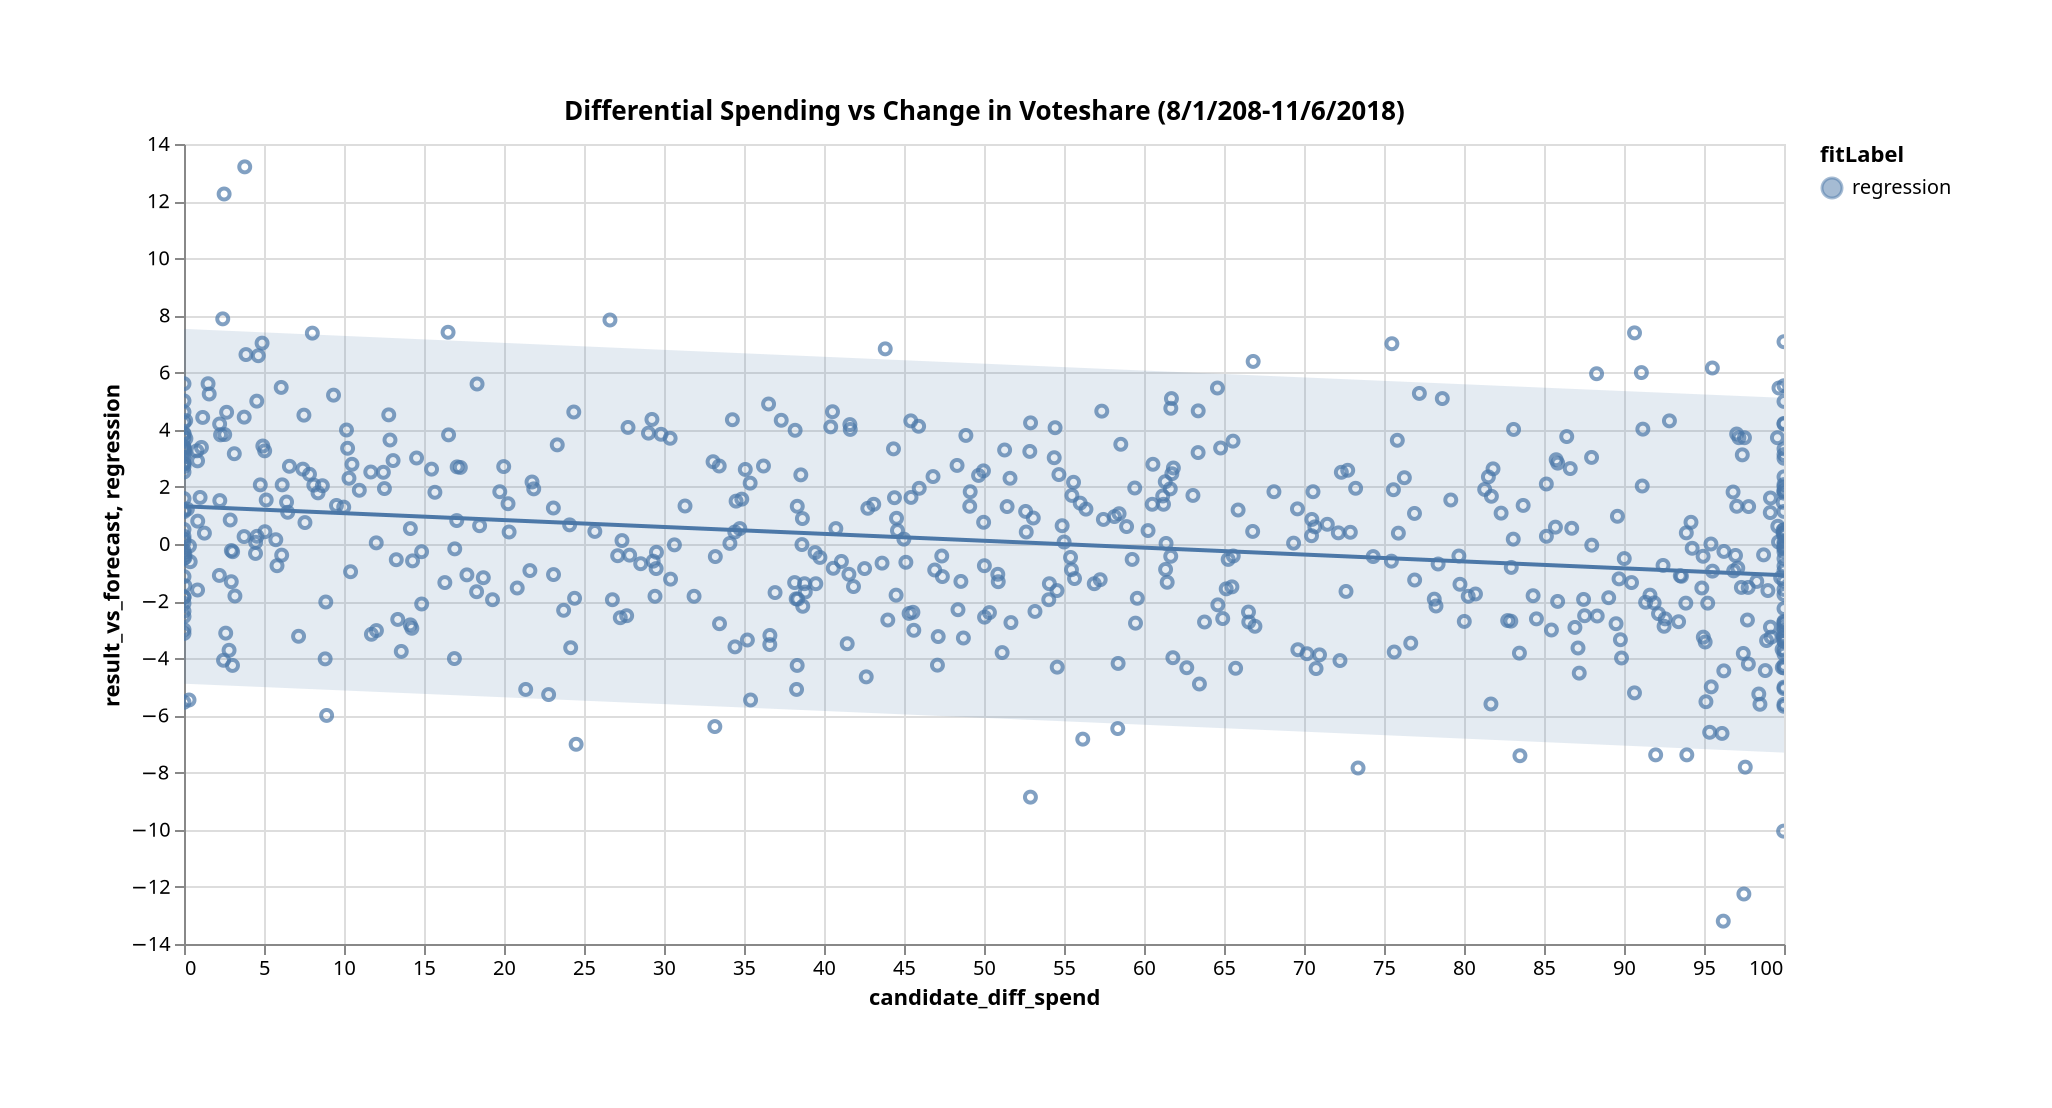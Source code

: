 {
  "config": {
    "view": {
      "height": 400,
      "width": 800
    },
    "padding": 50
  },
  "$schema": "https://vega.github.io/schema/vega-lite/v5.json",
  "title": "Differential Spending vs Change in Voteshare (8/1/208-11/6/2018)",
  "layer": [
    {
      "transform": [
        {
          "as": "yLo",
          "calculate": "datum.result_vs_forecast - (datum.yError)/2"
        },
        {
          "as": "yHi",
          "calculate": "datum.result_vs_forecast + (datum.yError)/2"
        },
        {
          "as": "fyLo",
          "calculate": "datum.yFit - (datum.yFitError)/2"
        },
        {
          "as": "fyHi",
          "calculate": "datum.yFit + (datum.yFitError)/2"
        },
        {
          "as": "fitLabel",
          "calculate": "\"regression\""
        }
      ],
      "config": {
        "view": {
          "height": 400,
          "width": 800
        },
        "padding": 50
      },
      "data": {
        "values": [
          {
            "candidate_diff_spend": 90.47078126972106,
            "yError": 0,
            "result_vs_forecast": -1.3499999999999943,
            "yFitError": 12.409304690587007,
            "yFit": -0.8633158794391731
          },
          {
            "candidate_diff_spend": 21.750860358210456,
            "yError": 0,
            "result_vs_forecast": 2.1699999999999946,
            "yFitError": 12.403743904361374,
            "yFit": 0.7948741834155107
          },
          {
            "candidate_diff_spend": 87.98490978759543,
            "yError": 0,
            "result_vs_forecast": -0.03999999999999915,
            "yFitError": 12.407675643953121,
            "yFit": -0.8033325829726001
          },
          {
            "candidate_diff_spend": 99.15212068920364,
            "yError": 0,
            "result_vs_forecast": -2.9099999999999966,
            "yFitError": 12.41583238715843,
            "yFit": -1.072793867287722
          },
          {
            "candidate_diff_spend": 91.08645905092207,
            "yError": 0,
            "result_vs_forecast": 6,
            "yFitError": 12.409724683827456,
            "yFit": -0.8781719905226324
          },
          {
            "candidate_diff_spend": 100,
            "yError": 0,
            "result_vs_forecast": 2.0799999999999983,
            "yFitError": 12.416539768356996,
            "yFit": -1.0932529281977748
          },
          {
            "candidate_diff_spend": 0,
            "yError": 0,
            "result_vs_forecast": -2.540000000000001,
            "yFitError": 12.419046444247725,
            "yFit": 1.3197155980464639
          },
          {
            "candidate_diff_spend": 6.587793667303926,
            "yError": 0,
            "result_vs_forecast": 2.720000000000006,
            "yFitError": 12.413547753730185,
            "yFit": 1.160754210280509
          },
          {
            "candidate_diff_spend": 86.93212973159137,
            "yError": 0,
            "result_vs_forecast": -2.9200000000000017,
            "yFitError": 12.407017982023179,
            "yFit": -0.7779293315706459
          },
          {
            "candidate_diff_spend": 85.14561011700874,
            "yError": 0,
            "result_vs_forecast": 2.1000000000000014,
            "yFitError": 12.405945880116732,
            "yFit": -0.7348211755555871
          },
          {
            "candidate_diff_spend": 84.52744077242392,
            "yError": 0,
            "result_vs_forecast": -2.6199999999999903,
            "yFitError": 12.405587785893514,
            "yFit": -0.7199049438318652
          },
          {
            "candidate_diff_spend": 97.7901186608278,
            "yError": 0,
            "result_vs_forecast": 1.309999999999988,
            "yFitError": 12.414722081722902,
            "yFit": -1.0399291870162046
          },
          {
            "candidate_diff_spend": 100,
            "yError": 0,
            "result_vs_forecast": 2.3499999999999943,
            "yFitError": 12.416539768356996,
            "yFit": -1.0932529281977748
          },
          {
            "candidate_diff_spend": 3.7623519408834984,
            "yError": 0,
            "result_vs_forecast": 4.439999999999998,
            "yFitError": 12.415814251072272,
            "yFit": 1.228931229866406
          },
          {
            "candidate_diff_spend": 89.77515044430606,
            "yError": 0,
            "result_vs_forecast": -3.3500000000000014,
            "yFitError": 12.4088380498792,
            "yFit": -0.8465305265630563
          },
          {
            "candidate_diff_spend": 38.55082357504381,
            "yError": 0,
            "result_vs_forecast": 2.4200000000000017,
            "yFitError": 12.397534580647077,
            "yFit": 0.3894963585727128
          },
          {
            "candidate_diff_spend": 86.42051725156067,
            "yError": 0,
            "result_vs_forecast": 3.760000000000005,
            "yFitError": 12.40670531202176,
            "yFit": -0.7655842834511675
          },
          {
            "candidate_diff_spend": 55.657864731767674,
            "yError": 0,
            "result_vs_forecast": -1.2100000000000009,
            "yFitError": 12.396245030885499,
            "yFit": -0.023291160310682457
          },
          {
            "candidate_diff_spend": 10.224849555693941,
            "yError": 0,
            "result_vs_forecast": 3.3500000000000014,
            "yFitError": 12.410833396720665,
            "yFit": 1.0729931964117452
          },
          {
            "candidate_diff_spend": 52.90972017043874,
            "yError": 0,
            "result_vs_forecast": 4.239999999999995,
            "yFitError": 12.39610964136626,
            "yFit": 0.0430207030098777
          },
          {
            "candidate_diff_spend": 99.88091714214751,
            "yError": 0,
            "result_vs_forecast": -3.6899999999999977,
            "yFitError": 12.416439668414181,
            "yFit": -1.090379496317642
          },
          {
            "candidate_diff_spend": 44.342135268232326,
            "yError": 0,
            "result_vs_forecast": 3.3299999999999983,
            "yFitError": 12.396529169350613,
            "yFit": 0.24975383015937158
          },
          {
            "candidate_diff_spend": 61.80501811816952,
            "yError": 0,
            "result_vs_forecast": -3.980000000000004,
            "yFitError": 12.397022537068292,
            "yFit": -0.17162003678451576
          },
          {
            "candidate_diff_spend": 61.83587182982756,
            "yError": 0,
            "result_vs_forecast": 2.6599999999999966,
            "yFitError": 12.397028094028236,
            "yFit": -0.17236452713600237
          },
          {
            "candidate_diff_spend": 95.43311329651084,
            "yError": 0,
            "result_vs_forecast": 0,
            "yFitError": 12.412876408069916,
            "yFit": -0.983055389413348
          },
          {
            "candidate_diff_spend": 0,
            "yError": 0,
            "result_vs_forecast": 5.610000000000003,
            "yFitError": 12.419046444247725,
            "yFit": 1.3197155980464639
          },
          {
            "candidate_diff_spend": 66.7922377261031,
            "yError": 0,
            "result_vs_forecast": 0.4399999999999977,
            "yFitError": 12.398135288544704,
            "yFit": -0.2919600762586343
          },
          {
            "candidate_diff_spend": 27.103858143619863,
            "yError": 0,
            "result_vs_forecast": -0.4100000000000037,
            "yFitError": 12.401234043026793,
            "yFit": 0.6657080316430306
          },
          {
            "candidate_diff_spend": 74.32339199003492,
            "yError": 0,
            "result_vs_forecast": -0.4399999999999977,
            "yFitError": 12.400633625146206,
            "yFit": -0.4736844583102102
          },
          {
            "candidate_diff_spend": 59.468831678694436,
            "yError": 0,
            "result_vs_forecast": -2.769999999999996,
            "yFitError": 12.39664977056974,
            "yFit": -0.115248593285596
          },
          {
            "candidate_diff_spend": 34.43576663707061,
            "yError": 0,
            "result_vs_forecast": -3.5999999999999943,
            "yFitError": 12.39860275727718,
            "yFit": 0.48879138732303606
          },
          {
            "candidate_diff_spend": 57.261580331070164,
            "yError": 0,
            "result_vs_forecast": -1.25,
            "yFitError": 12.396384624484325,
            "yFit": -0.06198831297232066
          },
          {
            "candidate_diff_spend": 100,
            "yError": 0,
            "result_vs_forecast": 0.37000000000000455,
            "yFitError": 12.416539768356996,
            "yFit": -1.0932529281977748
          },
          {
            "candidate_diff_spend": 70.75445135225553,
            "yError": 0,
            "result_vs_forecast": -4.359999999999999,
            "yFitError": 12.399327023369064,
            "yFit": -0.387567044000253
          },
          {
            "candidate_diff_spend": 76.91476558788133,
            "yError": 0,
            "result_vs_forecast": -1.259999999999998,
            "yFitError": 12.401720771377395,
            "yFit": -0.5362134876236471
          },
          {
            "candidate_diff_spend": 56.37227851061821,
            "yError": 0,
            "result_vs_forecast": 1.220000000000006,
            "yFitError": 12.39630170109685,
            "yFit": -0.04052973994149789
          },
          {
            "candidate_diff_spend": 9.345193371425037,
            "yError": 0,
            "result_vs_forecast": 5.210000000000001,
            "yFitError": 12.411468913267555,
            "yFit": 1.094219023277315
          },
          {
            "candidate_diff_spend": 2.420983905386634,
            "yError": 0,
            "result_vs_forecast": 7.879999999999999,
            "yFitError": 12.416938557220151,
            "yFit": 1.2612980183840459
          },
          {
            "candidate_diff_spend": 0,
            "yError": 0,
            "result_vs_forecast": -5.539999999999999,
            "yFitError": 12.419046444247725,
            "yFit": 1.3197155980464639
          },
          {
            "candidate_diff_spend": 51.44438853153985,
            "yError": 0,
            "result_vs_forecast": 1.3100000000000023,
            "yFitError": 12.396091048997313,
            "yFit": 0.07837869426160671
          },
          {
            "candidate_diff_spend": 3.0392108508014797,
            "yError": 0,
            "result_vs_forecast": -0.2699999999999996,
            "yFitError": 12.416416510493766,
            "yFit": 1.2463803967704243
          },
          {
            "candidate_diff_spend": 47.13706547264071,
            "yError": 0,
            "result_vs_forecast": -3.240000000000002,
            "yFitError": 12.396252250816318,
            "yFit": 0.18231304399650372
          },
          {
            "candidate_diff_spend": 98.29634979835342,
            "yError": 0,
            "result_vs_forecast": -1.309999999999988,
            "yFitError": 12.415131018378718,
            "yFit": -1.052144385034746
          },
          {
            "candidate_diff_spend": 94.95721554941801,
            "yError": 0,
            "result_vs_forecast": -3.260000000000005,
            "yFitError": 12.412515407128934,
            "yFit": -0.9715721265588928
          },
          {
            "candidate_diff_spend": 14.239672122336925,
            "yError": 0,
            "result_vs_forecast": -2.950000000000003,
            "yFitError": 12.408102859380968,
            "yFit": 0.9761167914940989
          },
          {
            "candidate_diff_spend": 98.99327766949567,
            "yError": 0,
            "result_vs_forecast": -1.6300000000000026,
            "yFitError": 12.415701246812235,
            "yFit": -1.0689610352160326
          },
          {
            "candidate_diff_spend": 48.31654205828479,
            "yError": 0,
            "result_vs_forecast": 2.75,
            "yFitError": 12.396176082493808,
            "yFit": 0.1538526452104918
          },
          {
            "candidate_diff_spend": 0.3422736917571013,
            "yError": 0,
            "result_vs_forecast": -0.07000000000000028,
            "yFitError": 12.418742291970595,
            "yFit": 1.3114566415907507
          },
          {
            "candidate_diff_spend": 100,
            "yError": 0,
            "result_vs_forecast": -3.2900000000000063,
            "yFitError": 12.416539768356996,
            "yFit": -1.0932529281977748
          },
          {
            "candidate_diff_spend": 75.58920482866608,
            "yError": 0,
            "result_vs_forecast": 1.8999999999999986,
            "yFitError": 12.401150116982729,
            "yFit": -0.504228123707539
          },
          {
            "candidate_diff_spend": 50.89086143324079,
            "yError": 0,
            "result_vs_forecast": -1.3200000000000003,
            "yFitError": 12.396093726911108,
            "yFit": 0.09173512892779612
          },
          {
            "candidate_diff_spend": 0.8478720802900307,
            "yError": 0,
            "result_vs_forecast": -1.6099999999999994,
            "yFitError": 12.418296706800682,
            "yFit": 1.2992567116062532
          },
          {
            "candidate_diff_spend": 43.109428298540045,
            "yError": 0,
            "result_vs_forecast": 1.3900000000000006,
            "yFitError": 12.396694401757253,
            "yFit": 0.2794986613588655
          },
          {
            "candidate_diff_spend": 70.18445063300416,
            "yError": 0,
            "result_vs_forecast": -3.8400000000000034,
            "yFitError": 12.399138806968146,
            "yFit": -0.3738131060453518
          },
          {
            "candidate_diff_spend": 96.81727726391959,
            "yError": 0,
            "result_vs_forecast": 1.8199999999999932,
            "yFitError": 12.413948650002498,
            "yFit": -1.0164548302985348
          },
          {
            "candidate_diff_spend": 100,
            "yError": 0,
            "result_vs_forecast": -1.2999999999999972,
            "yFitError": 12.416539768356996,
            "yFit": -1.0932529281977748
          },
          {
            "candidate_diff_spend": 76.90506861959487,
            "yError": 0,
            "result_vs_forecast": 1.0700000000000003,
            "yFitError": 12.401716486203622,
            "yFit": -0.5359795028308949
          },
          {
            "candidate_diff_spend": 49.65996272693138,
            "yError": 0,
            "result_vs_forecast": 2.4000000000000057,
            "yFitError": 12.396118749620806,
            "yFit": 0.12143632730098952
          },
          {
            "candidate_diff_spend": 18.287298891997214,
            "yError": 0,
            "result_vs_forecast": -1.6700000000000017,
            "yFitError": 12.405632488266244,
            "yFit": 0.8784488314823597
          },
          {
            "candidate_diff_spend": 88.32640644414928,
            "yError": 0,
            "result_vs_forecast": -2.519999999999996,
            "yFitError": 12.407893095792605,
            "yFit": -0.8115727898134213
          },
          {
            "candidate_diff_spend": 100,
            "yError": 0,
            "result_vs_forecast": -3.25,
            "yFitError": 12.416539768356996,
            "yFit": -1.0932529281977748
          },
          {
            "candidate_diff_spend": 93.51812689005877,
            "yError": 0,
            "result_vs_forecast": -1.1099999999999994,
            "yFitError": 12.411447590553523,
            "yFit": -0.9368473701438043
          },
          {
            "candidate_diff_spend": 100,
            "yError": 0,
            "result_vs_forecast": 1.7800000000000011,
            "yFitError": 12.416539768356996,
            "yFit": -1.0932529281977748
          },
          {
            "candidate_diff_spend": 99.94238813037644,
            "yError": 0,
            "result_vs_forecast": 0.37999999999999545,
            "yFitError": 12.416491309762423,
            "yFit": -1.0918627719163774
          },
          {
            "candidate_diff_spend": 8.861074358295845,
            "yError": 0,
            "result_vs_forecast": -2.030000000000001,
            "yFitError": 12.411824380394235,
            "yFit": 1.1059006626936865
          },
          {
            "candidate_diff_spend": 33.06570317266626,
            "yError": 0,
            "result_vs_forecast": 2.8799999999999955,
            "yFitError": 12.399023598169297,
            "yFit": 0.5218505875086844
          },
          {
            "candidate_diff_spend": 0,
            "yError": 0,
            "result_vs_forecast": 1.5899999999999999,
            "yFitError": 12.419046444247725,
            "yFit": 1.3197155980464639
          },
          {
            "candidate_diff_spend": 55.408447906487126,
            "yError": 0,
            "result_vs_forecast": -0.47000000000000597,
            "yFitError": 12.396227332961166,
            "yFit": -0.01727281081750509
          },
          {
            "candidate_diff_spend": 100,
            "yError": 0,
            "result_vs_forecast": -0.07000000000000739,
            "yFitError": 12.416539768356996,
            "yFit": -1.0932529281977748
          },
          {
            "candidate_diff_spend": 47.399422683620784,
            "yError": 0,
            "result_vs_forecast": -1.1400000000000006,
            "yFitError": 12.396233219553727,
            "yFit": 0.17598244706922217
          },
          {
            "candidate_diff_spend": 33.46968910722729,
            "yError": 0,
            "result_vs_forecast": -2.789999999999999,
            "yFitError": 12.398896120397238,
            "yFit": 0.5121025340572731
          },
          {
            "candidate_diff_spend": 2.9548013632894268,
            "yError": 0,
            "result_vs_forecast": -1.3200000000000003,
            "yFitError": 12.416487398803765,
            "yFit": 1.2484171711372543
          },
          {
            "candidate_diff_spend": 58.38224877166228,
            "yError": 0,
            "result_vs_forecast": -4.18,
            "yFitError": 12.396508674788597,
            "yFit": -0.08902968972736058
          },
          {
            "candidate_diff_spend": 93.58973310990314,
            "yError": 0,
            "result_vs_forecast": -1.1300000000000097,
            "yFitError": 12.411499876168653,
            "yFit": -0.9385752056914818
          },
          {
            "candidate_diff_spend": 100,
            "yError": 0,
            "result_vs_forecast": -2.7399999999999984,
            "yFitError": 12.416539768356996,
            "yFit": -1.0932529281977748
          },
          {
            "candidate_diff_spend": 4.566886703489155,
            "yError": 0,
            "result_vs_forecast": 0.269999999999996,
            "yFitError": 12.415154822958204,
            "yFit": 1.2095180592620376
          },
          {
            "candidate_diff_spend": 38.78103649848085,
            "yError": 0,
            "result_vs_forecast": -1.3900000000000006,
            "yFitError": 12.397483502948429,
            "yFit": 0.3839413931868302
          },
          {
            "candidate_diff_spend": 34.73987958480132,
            "yError": 0,
            "result_vs_forecast": 0.5399999999999991,
            "yFitError": 12.398513760363148,
            "yFit": 0.4814532376100603
          },
          {
            "candidate_diff_spend": 85.8558909627849,
            "yError": 0,
            "result_vs_forecast": 2.8299999999999983,
            "yFitError": 12.406365504638382,
            "yFit": -0.7519600288121073
          },
          {
            "candidate_diff_spend": 81.81450040901132,
            "yError": 0,
            "result_vs_forecast": 2.6299999999999955,
            "yFitError": 12.404094509166887,
            "yFit": -0.654442546726943
          },
          {
            "candidate_diff_spend": 51.62622309518232,
            "yError": 0,
            "result_vs_forecast": 2.299999999999997,
            "yFitError": 12.396091330095377,
            "yFit": 0.07399108347108041
          },
          {
            "candidate_diff_spend": 98.49638160604462,
            "yError": 0,
            "result_vs_forecast": -5.609999999999999,
            "yFitError": 12.41529382613997,
            "yFit": -1.056971089596812
          },
          {
            "candidate_diff_spend": 3.8727605153068034,
            "yError": 0,
            "result_vs_forecast": 6.630000000000003,
            "yFitError": 12.415723093713805,
            "yFit": 1.2262671057152965
          },
          {
            "candidate_diff_spend": 99.92934526613283,
            "yError": 0,
            "result_vs_forecast": -3.1999999999999957,
            "yFitError": 12.416480347086749,
            "yFit": -1.091548051707258
          },
          {
            "candidate_diff_spend": 16.504035180019656,
            "yError": 0,
            "result_vs_forecast": 7.41,
            "yFitError": 12.406685896507804,
            "yFit": 0.9214784235923129
          },
          {
            "candidate_diff_spend": 39.44290385098214,
            "yError": 0,
            "result_vs_forecast": -0.30000000000000426,
            "yFitError": 12.39734177743112,
            "yFit": 0.3679707422854881
          },
          {
            "candidate_diff_spend": 93.89478335487135,
            "yError": 0,
            "result_vs_forecast": 0.39000000000000057,
            "yFitError": 12.411723612283387,
            "yFit": -0.9459359720917959
          },
          {
            "candidate_diff_spend": 2.2272602989427632,
            "yError": 0,
            "result_vs_forecast": 4.200000000000003,
            "yFitError": 12.417103501084831,
            "yFit": 1.2659725080354416
          },
          {
            "candidate_diff_spend": 39.4883341807294,
            "yError": 0,
            "result_vs_forecast": -1.3900000000000006,
            "yFitError": 12.39733232830725,
            "yFit": 0.3668745227273177
          },
          {
            "candidate_diff_spend": 65.56423336292939,
            "yError": 0,
            "result_vs_forecast": 3.6000000000000014,
            "yFitError": 12.397821235156341,
            "yFit": -0.2623287174743467
          },
          {
            "candidate_diff_spend": 24.361177367617277,
            "yError": 0,
            "result_vs_forecast": 4.6200000000000045,
            "yFitError": 12.402457949014646,
            "yFit": 0.7318880555433243
          },
          {
            "candidate_diff_spend": 9.529218730278934,
            "yError": 0,
            "result_vs_forecast": 1.3500000000000014,
            "yFitError": 12.411334855023684,
            "yFit": 1.0897785492878622
          },
          {
            "candidate_diff_spend": 65.88168438394445,
            "yError": 0,
            "result_vs_forecast": 1.1900000000000048,
            "yFitError": 12.397899912778616,
            "yFit": -0.26998871069768104
          },
          {
            "candidate_diff_spend": 75.89827969855264,
            "yError": 0,
            "result_vs_forecast": 0.37999999999999545,
            "yFitError": 12.401280449947475,
            "yFit": -0.511686003040432
          },
          {
            "candidate_diff_spend": 42.738419668929836,
            "yError": 0,
            "result_vs_forecast": 1.25,
            "yFitError": 12.396749296397017,
            "yFit": 0.2884509828210098
          },
          {
            "candidate_diff_spend": 20.252168953198645,
            "yError": 0,
            "result_vs_forecast": 1.4099999999999966,
            "yFitError": 12.404535588118769,
            "yFit": 0.8310371353239734
          },
          {
            "candidate_diff_spend": 87.12564446755592,
            "yError": 0,
            "result_vs_forecast": -3.6400000000000006,
            "yFitError": 12.407137429271366,
            "yFit": -0.7825987812431152
          },
          {
            "candidate_diff_spend": 71.45684460098828,
            "yError": 0,
            "result_vs_forecast": 0.6899999999999977,
            "yFitError": 12.399566708739595,
            "yFit": -0.40451557202263855
          },
          {
            "candidate_diff_spend": 40.531168321305564,
            "yError": 0,
            "result_vs_forecast": 4.630000000000003,
            "yFitError": 12.397125276935078,
            "yFit": 0.34171126313428535
          },
          {
            "candidate_diff_spend": 51.132815921792606,
            "yError": 0,
            "result_vs_forecast": -3.8000000000000043,
            "yFitError": 12.396091901914298,
            "yFit": 0.0858968432712055
          },
          {
            "candidate_diff_spend": 0,
            "yError": 0,
            "result_vs_forecast": -3.129999999999999,
            "yFitError": 12.419046444247725,
            "yFit": 1.3197155980464639
          },
          {
            "candidate_diff_spend": 3.7559101000936765,
            "yError": 0,
            "result_vs_forecast": 0.259999999999998,
            "yFitError": 12.415819576195265,
            "yFit": 1.229086669457175
          },
          {
            "candidate_diff_spend": 38.32871279918403,
            "yError": 0,
            "result_vs_forecast": 1.3200000000000003,
            "yFitError": 12.397584732568687,
            "yFit": 0.39485582168760613
          },
          {
            "candidate_diff_spend": 4.477618536244758,
            "yError": 0,
            "result_vs_forecast": 0.060000000000002274,
            "yFitError": 12.415227438918278,
            "yFit": 1.2116720720415999
          },
          {
            "candidate_diff_spend": 0,
            "yError": 0,
            "result_vs_forecast": 3.7200000000000024,
            "yFitError": 12.419046444247725,
            "yFit": 1.3197155980464639
          },
          {
            "candidate_diff_spend": 17.04564123555177,
            "yError": 0,
            "result_vs_forecast": 0.8200000000000003,
            "yFitError": 12.40636013566085,
            "yFit": 0.9084096399360901
          },
          {
            "candidate_diff_spend": 0,
            "yError": 0,
            "result_vs_forecast": 3.41,
            "yFitError": 12.419046444247725,
            "yFit": 1.3197155980464639
          },
          {
            "candidate_diff_spend": 59.57957321073282,
            "yError": 0,
            "result_vs_forecast": -1.9000000000000057,
            "yFitError": 12.396665301587943,
            "yFit": -0.11792075159916293
          },
          {
            "candidate_diff_spend": 47.35977215237,
            "yError": 0,
            "result_vs_forecast": -0.4200000000000017,
            "yFitError": 12.396236019127807,
            "yFit": 0.1769392019087923
          },
          {
            "candidate_diff_spend": 23.32837340632721,
            "yError": 0,
            "result_vs_forecast": 3.469999999999999,
            "yFitError": 12.402952632882947,
            "yFit": 0.7568092900670573
          },
          {
            "candidate_diff_spend": 59.25984342318739,
            "yError": 0,
            "result_vs_forecast": -0.5400000000000063,
            "yFitError": 12.396621040872802,
            "yFit": -0.1102057724566643
          },
          {
            "candidate_diff_spend": 78.1417817731516,
            "yError": 0,
            "result_vs_forecast": -1.9299999999999997,
            "yFitError": 12.402276155294677,
            "yFit": -0.5658210019861414
          },
          {
            "candidate_diff_spend": 42.53816674303135,
            "yError": 0,
            "result_vs_forecast": -0.8599999999999994,
            "yFitError": 12.396779918872937,
            "yFit": 0.29328302289582364
          },
          {
            "candidate_diff_spend": 60.5116658192706,
            "yError": 0,
            "result_vs_forecast": 1.3900000000000006,
            "yFitError": 12.396804460535188,
            "yFit": -0.14041185287862845
          },
          {
            "candidate_diff_spend": 0,
            "yError": 0,
            "result_vs_forecast": 2.8299999999999983,
            "yFitError": 12.419046444247725,
            "yFit": 1.3197155980464639
          },
          {
            "candidate_diff_spend": 8.377424356946381,
            "yError": 0,
            "result_vs_forecast": 1.7899999999999991,
            "yFitError": 12.412183551041368,
            "yFit": 1.117570985003429
          },
          {
            "candidate_diff_spend": 61.34952285530063,
            "yError": 0,
            "result_vs_forecast": -0.8900000000000006,
            "yFitError": 12.396942422041107,
            "yFit": -0.1606290794529559
          },
          {
            "candidate_diff_spend": 29.323565728990484,
            "yError": 0,
            "result_vs_forecast": -0.6000000000000014,
            "yFitError": 12.400339013755028,
            "yFit": 0.6121471862333816
          },
          {
            "candidate_diff_spend": 23.726999974419037,
            "yError": 0,
            "result_vs_forecast": -2.3200000000000003,
            "yFitError": 12.402759510953548,
            "yFit": 0.747190556441754
          },
          {
            "candidate_diff_spend": 100,
            "yError": 0,
            "result_vs_forecast": -5.060000000000002,
            "yFitError": 12.416539768356996,
            "yFit": -1.0932529281977748
          },
          {
            "candidate_diff_spend": 100,
            "yError": 0,
            "result_vs_forecast": 5.539999999999992,
            "yFitError": 12.416539768356996,
            "yFit": -1.0932529281977748
          },
          {
            "candidate_diff_spend": 70.67643427100951,
            "yError": 0,
            "result_vs_forecast": 0.6000000000000085,
            "yFitError": 12.399300928876771,
            "yFit": -0.38568451638469226
          },
          {
            "candidate_diff_spend": 34.118315616055554,
            "yError": 0,
            "result_vs_forecast": 0.020000000000003126,
            "yFitError": 12.398697369398096,
            "yFit": 0.4964513805463703
          },
          {
            "candidate_diff_spend": 13.359060863004656,
            "yError": 0,
            "result_vs_forecast": -2.639999999999997,
            "yFitError": 12.408677891007235,
            "yFit": 0.9973656640203497
          },
          {
            "candidate_diff_spend": 100,
            "yError": 0,
            "result_vs_forecast": 3.1299999999999955,
            "yFitError": 12.416539768356996,
            "yFit": -1.0932529281977748
          },
          {
            "candidate_diff_spend": 44.5055427279007,
            "yError": 0,
            "result_vs_forecast": -1.7900000000000063,
            "yFitError": 12.396509246420742,
            "yFit": 0.2458108595880384
          },
          {
            "candidate_diff_spend": 94.1862743921705,
            "yError": 0,
            "result_vs_forecast": 0.7600000000000051,
            "yFitError": 12.411938907374706,
            "yFit": -0.9529695590786473
          },
          {
            "candidate_diff_spend": 95.35486412853419,
            "yError": 0,
            "result_vs_forecast": -6.590000000000003,
            "yFitError": 12.412816781696593,
            "yFit": -0.9811672616180238
          },
          {
            "candidate_diff_spend": 11.673593555850722,
            "yError": 0,
            "result_vs_forecast": 2.5199999999999996,
            "yFitError": 12.409815917462028,
            "yFit": 1.0380354596621104
          },
          {
            "candidate_diff_spend": 12.87435553244408,
            "yError": 0,
            "result_vs_forecast": 3.6400000000000006,
            "yFitError": 12.409000127101478,
            "yFit": 1.0090614510918043
          },
          {
            "candidate_diff_spend": 7.842695570494303,
            "yError": 0,
            "result_vs_forecast": 2.440000000000005,
            "yFitError": 12.412585363094394,
            "yFit": 1.1304738223212853
          },
          {
            "candidate_diff_spend": 2.817116192064089,
            "yError": 0,
            "result_vs_forecast": -3.719999999999999,
            "yFitError": 12.416603292960588,
            "yFit": 1.2517394709842273
          },
          {
            "candidate_diff_spend": 100,
            "yError": 0,
            "result_vs_forecast": -4.25,
            "yFitError": 12.416539768356996,
            "yFit": -1.0932529281977748
          },
          {
            "candidate_diff_spend": 20.82657109460663,
            "yError": 0,
            "result_vs_forecast": -1.5399999999999991,
            "yFitError": 12.404227560215055,
            "yFit": 0.8171769924377257
          },
          {
            "candidate_diff_spend": 49.10913856675921,
            "yError": 0,
            "result_vs_forecast": 1.3200000000000003,
            "yFitError": 12.396138467028827,
            "yFit": 0.13472754092089323
          },
          {
            "candidate_diff_spend": 75.63882263238273,
            "yError": 0,
            "result_vs_forecast": -3.780000000000001,
            "yFitError": 12.40117092856241,
            "yFit": -0.5054253856946351
          },
          {
            "candidate_diff_spend": 89.5887096677888,
            "yError": 0,
            "result_vs_forecast": 0.9699999999999918,
            "yFitError": 12.408714405532889,
            "yFit": -0.8420317693056094
          },
          {
            "candidate_diff_spend": 0,
            "yError": 0,
            "result_vs_forecast": 0.16000000000000014,
            "yFitError": 12.419046444247725,
            "yFit": 1.3197155980464639
          },
          {
            "candidate_diff_spend": 72.89614185638014,
            "yError": 0,
            "result_vs_forecast": 0.4100000000000037,
            "yFitError": 12.400084592906033,
            "yFit": -0.4392453617943415
          },
          {
            "candidate_diff_spend": 97.18288380793591,
            "yError": 0,
            "result_vs_forecast": 3.719999999999999,
            "yFitError": 12.41423739694507,
            "yFit": -1.0252768011355378
          },
          {
            "candidate_diff_spend": 61.37887893844503,
            "yError": 0,
            "result_vs_forecast": 0.01999999999999602,
            "yFitError": 12.396947476774882,
            "yFit": -0.1613374324997685
          },
          {
            "candidate_diff_spend": 0.05761186962354984,
            "yError": 0,
            "result_vs_forecast": -0.379999999999999,
            "yFitError": 12.418995107428323,
            "yFit": 1.3183254417650667
          },
          {
            "candidate_diff_spend": 61.44917642495619,
            "yError": 0,
            "result_vs_forecast": -1.3399999999999963,
            "yFitError": 12.396959641885616,
            "yFit": -0.16303368872402357
          },
          {
            "candidate_diff_spend": 45.61261766780832,
            "yError": 0,
            "result_vs_forecast": -3.019999999999996,
            "yFitError": 12.39638647898674,
            "yFit": 0.2190974897261302
          },
          {
            "candidate_diff_spend": 24.101720301447354,
            "yError": 0,
            "result_vs_forecast": 0.6700000000000017,
            "yFitError": 12.402580482491508,
            "yFit": 0.7381486728891212
          },
          {
            "candidate_diff_spend": 0.8577351705932695,
            "yError": 0,
            "result_vs_forecast": 0.8000000000000007,
            "yFitError": 12.418288058331276,
            "yFit": 1.299018718341521
          },
          {
            "candidate_diff_spend": 66.93429682733374,
            "yError": 0,
            "result_vs_forecast": -2.8800000000000026,
            "yFitError": 12.398173307971858,
            "yFit": -0.29538791765999517
          },
          {
            "candidate_diff_spend": 57.36065013697881,
            "yError": 0,
            "result_vs_forecast": 4.650000000000006,
            "yFitError": 12.396394712284463,
            "yFit": -0.06437883620790763
          },
          {
            "candidate_diff_spend": 100,
            "yError": 0,
            "result_vs_forecast": -0.7700000000000102,
            "yFitError": 12.416539768356996,
            "yFit": -1.0932529281977748
          },
          {
            "candidate_diff_spend": 34.423024766446744,
            "yError": 0,
            "result_vs_forecast": 0.4200000000000017,
            "yFitError": 12.3986065211404,
            "yFit": 0.48909884465084463
          },
          {
            "candidate_diff_spend": 61.21896350151915,
            "yError": 0,
            "result_vs_forecast": 1.3900000000000006,
            "yFitError": 12.396920122639692,
            "yFit": -0.15747872333814095
          },
          {
            "candidate_diff_spend": 58.35976465316999,
            "yError": 0,
            "result_vs_forecast": -6.459999999999994,
            "yFitError": 12.396505971617149,
            "yFit": -0.08848715502473814
          },
          {
            "candidate_diff_spend": 10.497725143504884,
            "yError": 0,
            "result_vs_forecast": 2.7900000000000063,
            "yFitError": 12.410638975379685,
            "yFit": 1.0664087943620633
          },
          {
            "candidate_diff_spend": 98.91070171197966,
            "yError": 0,
            "result_vs_forecast": -3.3799999999999955,
            "yFitError": 12.41563324457938,
            "yFit": -1.0669685033509264
          },
          {
            "candidate_diff_spend": 57.46183325696865,
            "yError": 0,
            "result_vs_forecast": 0.8599999999999994,
            "yFitError": 12.396405191160262,
            "yFit": -0.0668203530471343
          },
          {
            "candidate_diff_spend": 49.96602944220344,
            "yError": 0,
            "result_vs_forecast": 2.559999999999995,
            "yFitError": 12.396110070358107,
            "yFit": 0.11405103379216519
          },
          {
            "candidate_diff_spend": 92.57120652439183,
            "yError": 0,
            "result_vs_forecast": -2.6199999999999974,
            "yFitError": 12.410764507859941,
            "yFit": -0.913998479751664
          },
          {
            "candidate_diff_spend": 47.09027982956126,
            "yError": 0,
            "result_vs_forecast": -4.239999999999995,
            "yFitError": 12.39625577017888,
            "yFit": 0.18344196683881164
          },
          {
            "candidate_diff_spend": 12.027237318301308,
            "yError": 0,
            "result_vs_forecast": -3.030000000000001,
            "yFitError": 12.40957306175239,
            "yFit": 1.0295021469791517
          },
          {
            "candidate_diff_spend": 41.84405265496476,
            "yError": 0,
            "result_vs_forecast": -1.490000000000002,
            "yFitError": 12.39689145038442,
            "yFit": 0.31003177737709753
          },
          {
            "candidate_diff_spend": 100,
            "yError": 0,
            "result_vs_forecast": -1.769999999999996,
            "yFitError": 12.416539768356996,
            "yFit": -1.0932529281977748
          },
          {
            "candidate_diff_spend": 31.878875918151508,
            "yError": 0,
            "result_vs_forecast": -1.8299999999999983,
            "yFitError": 12.399414479829494,
            "yFit": 0.550488355621014
          },
          {
            "candidate_diff_spend": 58.443018107698876,
            "yError": 0,
            "result_vs_forecast": 1.0600000000000023,
            "yFitError": 12.396516024747386,
            "yFit": -0.09049603467953116
          },
          {
            "candidate_diff_spend": 85.71460851881143,
            "yError": 0,
            "result_vs_forecast": 0.5900000000000034,
            "yFitError": 12.406281340668809,
            "yFit": -0.748550927905919
          },
          {
            "candidate_diff_spend": 31.31373741372192,
            "yError": 0,
            "result_vs_forecast": 1.3299999999999983,
            "yFitError": 12.399609196747718,
            "yFit": 0.5641249698625873
          },
          {
            "candidate_diff_spend": 97.71472721809675,
            "yError": 0,
            "result_vs_forecast": -2.6599999999999966,
            "yFitError": 12.414661558989959,
            "yFit": -1.0381100152316232
          },
          {
            "candidate_diff_spend": 100,
            "yError": 0,
            "result_vs_forecast": 4.219999999999999,
            "yFitError": 12.416539768356996,
            "yFit": -1.0932529281977748
          },
          {
            "candidate_diff_spend": 100,
            "yError": 0,
            "result_vs_forecast": 2,
            "yFitError": 12.416539768356996,
            "yFit": -1.0932529281977748
          },
          {
            "candidate_diff_spend": 69.59073198773633,
            "yError": 0,
            "result_vs_forecast": 1.230000000000004,
            "yFitError": 12.398948752418983,
            "yFit": -0.3594868620005953
          },
          {
            "candidate_diff_spend": 48.55561146846015,
            "yError": 0,
            "result_vs_forecast": -1.3100000000000023,
            "yFitError": 12.396163587836714,
            "yFit": 0.14808397558708264
          },
          {
            "candidate_diff_spend": 19.282943458328436,
            "yError": 0,
            "result_vs_forecast": -1.9500000000000028,
            "yFitError": 12.405068304701508,
            "yFit": 0.8544242414635264
          },
          {
            "candidate_diff_spend": 7.428793475608167,
            "yError": 0,
            "result_vs_forecast": 2.6200000000000045,
            "yFitError": 12.412899777202655,
            "yFit": 1.1404611496003534
          },
          {
            "candidate_diff_spend": 6.481873109941237,
            "yError": 0,
            "result_vs_forecast": 1.1099999999999994,
            "yFitError": 12.413630230858292,
            "yFit": 1.1633100399924932
          },
          {
            "candidate_diff_spend": 13.579482748439332,
            "yError": 0,
            "result_vs_forecast": -3.760000000000005,
            "yFitError": 12.408532697879382,
            "yFit": 0.9920469532998567
          },
          {
            "candidate_diff_spend": 54.44233870868755,
            "yError": 0,
            "result_vs_forecast": 4.07,
            "yFitError": 12.396168974822805,
            "yFit": 0.006039100054549218
          },
          {
            "candidate_diff_spend": 97.04519863671057,
            "yError": 0,
            "result_vs_forecast": 1.3200000000000074,
            "yFitError": 12.414128385382623,
            "yFit": -1.021954501288565
          },
          {
            "candidate_diff_spend": 99.9764708228233,
            "yError": 0,
            "result_vs_forecast": -10.049999999999997,
            "yFitError": 12.41651997052767,
            "yFit": -1.0926851765580166
          },
          {
            "candidate_diff_spend": 0,
            "yError": 0,
            "result_vs_forecast": 3.8699999999999903,
            "yFitError": 12.419046444247725,
            "yFit": 1.3197155980464639
          },
          {
            "candidate_diff_spend": 100,
            "yError": 0,
            "result_vs_forecast": 3.3299999999999983,
            "yFitError": 12.416539768356996,
            "yFit": -1.0932529281977748
          },
          {
            "candidate_diff_spend": 64.78804082999675,
            "yError": 0,
            "result_vs_forecast": 3.3599999999999994,
            "yFitError": 12.397636228473091,
            "yFit": -0.24359943595162403
          },
          {
            "candidate_diff_spend": 61.74109885481393,
            "yError": 0,
            "result_vs_forecast": 2.460000000000001,
            "yFitError": 12.397011077358417,
            "yFit": -0.17007768507753807
          },
          {
            "candidate_diff_spend": 36.535876705665146,
            "yError": 0,
            "result_vs_forecast": 4.899999999999999,
            "yFitError": 12.398020897618036,
            "yFit": 0.43811639235136357
          },
          {
            "candidate_diff_spend": 89.68969596314895,
            "yError": 0,
            "result_vs_forecast": -1.2199999999999989,
            "yFitError": 12.40878130323658,
            "yFit": -0.8444685368284697
          },
          {
            "candidate_diff_spend": 44.992423113230984,
            "yError": 0,
            "result_vs_forecast": 0.1700000000000017,
            "yFitError": 12.396452633393675,
            "yFit": 0.23406258912956202
          },
          {
            "candidate_diff_spend": 0,
            "yError": 0,
            "result_vs_forecast": 3.34,
            "yFitError": 12.419046444247725,
            "yFit": 1.3197155980464639
          },
          {
            "candidate_diff_spend": 89.84549125438788,
            "yError": 0,
            "result_vs_forecast": -3.989999999999995,
            "yFitError": 12.408884855025681,
            "yFit": -0.8482278281714355
          },
          {
            "candidate_diff_spend": 42.63934986302119,
            "yError": 0,
            "result_vs_forecast": -4.650000000000006,
            "yFitError": 12.396764359044374,
            "yFit": 0.29084150605659675
          },
          {
            "candidate_diff_spend": 46.81430004024042,
            "yError": 0,
            "result_vs_forecast": 2.3599999999999994,
            "yFitError": 12.396277303502343,
            "yFit": 0.1901012722939186
          },
          {
            "candidate_diff_spend": 73.3785441165861,
            "yError": 0,
            "result_vs_forecast": -7.840000000000003,
            "yFitError": 12.400266209813323,
            "yFit": -0.4508855765030022
          },
          {
            "candidate_diff_spend": 5.042784450581997,
            "yError": 0,
            "result_vs_forecast": 3.260000000000005,
            "yFitError": 12.414770024054686,
            "yFit": 1.198034796407582
          },
          {
            "candidate_diff_spend": 79.17342890539337,
            "yError": 0,
            "result_vs_forecast": 1.5399999999999991,
            "yFitError": 12.402763307677532,
            "yFit": -0.5907143225890363
          },
          {
            "candidate_diff_spend": 0,
            "yError": 0,
            "result_vs_forecast": 2.799999999999997,
            "yFitError": 12.419046444247725,
            "yFit": 1.3197155980464639
          },
          {
            "candidate_diff_spend": 16.92179766813284,
            "yError": 0,
            "result_vs_forecast": -0.1700000000000017,
            "yFitError": 12.406434176080724,
            "yFit": 0.9113979462396871
          },
          {
            "candidate_diff_spend": 100,
            "yError": 0,
            "result_vs_forecast": 1.8599999999999994,
            "yFitError": 12.416539768356996,
            "yFit": -1.0932529281977748
          },
          {
            "candidate_diff_spend": 27.854556747877115,
            "yError": 0,
            "result_vs_forecast": -0.39000000000000057,
            "yFitError": 12.400921784248824,
            "yFit": 0.6475939105953483
          },
          {
            "candidate_diff_spend": 87.20294373179333,
            "yError": 0,
            "result_vs_forecast": -4.520000000000003,
            "yFitError": 12.407185323598611,
            "yFit": -0.7844639881601823
          },
          {
            "candidate_diff_spend": 0,
            "yError": 0,
            "result_vs_forecast": -1.8599999999999994,
            "yFitError": 12.419046444247725,
            "yFit": 1.3197155980464639
          },
          {
            "candidate_diff_spend": 43.9873433182186,
            "yError": 0,
            "result_vs_forecast": -2.6599999999999966,
            "yFitError": 12.396574022109185,
            "yFit": 0.2583148482468509
          },
          {
            "candidate_diff_spend": 91.88631339719291,
            "yError": 0,
            "result_vs_forecast": -2.0600000000000023,
            "yFitError": 12.410280112241393,
            "yFit": -0.8974722241539439
          },
          {
            "candidate_diff_spend": 86.64093913699534,
            "yError": 0,
            "result_vs_forecast": 2.6400000000000006,
            "yFitError": 12.406839466259106,
            "yFit": -0.7709029941716605
          },
          {
            "candidate_diff_spend": 9.983275691298488,
            "yError": 0,
            "result_vs_forecast": 1.2899999999999991,
            "yFitError": 12.41100659091024,
            "yFit": 1.0788222977272395
          },
          {
            "candidate_diff_spend": 1.5036183939553804,
            "yError": 0,
            "result_vs_forecast": 5.609999999999999,
            "yFitError": 12.417725371676546,
            "yFit": 1.2834337594455014
          },
          {
            "candidate_diff_spend": 45.95147887927313,
            "yError": 0,
            "result_vs_forecast": 1.9500000000000028,
            "yFitError": 12.396353154677048,
            "yFit": 0.21092087534583448
          },
          {
            "candidate_diff_spend": 61.64195603948064,
            "yError": 0,
            "result_vs_forecast": 1.9299999999999997,
            "yFitError": 12.396993442937081,
            "yFit": -0.16768540014751343
          },
          {
            "candidate_diff_spend": 21.858218226848397,
            "yError": 0,
            "result_vs_forecast": 1.9299999999999997,
            "yFitError": 12.403688686536675,
            "yFit": 0.7922836718348306
          },
          {
            "candidate_diff_spend": 82.92694799550307,
            "yError": 0,
            "result_vs_forecast": -2.700000000000003,
            "yFitError": 12.404691406736854,
            "yFit": -0.6812855568599527
          },
          {
            "candidate_diff_spend": 100,
            "yError": 0,
            "result_vs_forecast": 7.079999999999998,
            "yFitError": 12.416539768356996,
            "yFit": -1.0932529281977748
          },
          {
            "candidate_diff_spend": 96.20438293319376,
            "yError": 0,
            "result_vs_forecast": -13.200000000000003,
            "yFitError": 12.41346978522927,
            "yFit": -1.001665882998985
          },
          {
            "candidate_diff_spend": 27.37433827768751,
            "yError": 0,
            "result_vs_forecast": 0.120000000000001,
            "yFitError": 12.401120408531982,
            "yFit": 0.6591814311382351
          },
          {
            "candidate_diff_spend": 6.105216645128647,
            "yError": 0,
            "result_vs_forecast": -0.39000000000000057,
            "yFitError": 12.413925093069095,
            "yFit": 1.1723986419404853
          },
          {
            "candidate_diff_spend": 49.97640590333162,
            "yError": 0,
            "result_vs_forecast": 0.759999999999998,
            "yFitError": 12.396109804613472,
            "yFit": 0.11380065305100429
          },
          {
            "candidate_diff_spend": 100,
            "yError": 0,
            "result_vs_forecast": 0,
            "yFitError": 12.416539768356996,
            "yFit": -1.0932529281977748
          },
          {
            "candidate_diff_spend": 65.13767186678436,
            "yError": 0,
            "result_vs_forecast": -1.5700000000000003,
            "yFitError": 12.397718269375543,
            "yFit": -0.2520359228272906
          },
          {
            "candidate_diff_spend": 56.890571701459955,
            "yError": 0,
            "result_vs_forecast": -1.3900000000000006,
            "yFitError": 12.396348360387966,
            "yFit": -0.05303599151017613
          },
          {
            "candidate_diff_spend": 81.29281095024713,
            "yError": 0,
            "result_vs_forecast": 1.9099999999999966,
            "yFitError": 12.403821976517833,
            "yFit": -0.6418543442822293
          },
          {
            "candidate_diff_spend": 45.42409268410046,
            "yError": 0,
            "result_vs_forecast": 4.310000000000002,
            "yFitError": 12.396405881992191,
            "yFit": 0.223646538247108
          },
          {
            "candidate_diff_spend": 76.27300002558096,
            "yError": 0,
            "result_vs_forecast": 2.3200000000000003,
            "yFitError": 12.401440686371865,
            "yFit": -0.5207278865930647
          },
          {
            "candidate_diff_spend": 99.6862048269637,
            "yError": 0,
            "result_vs_forecast": 5.460000000000008,
            "yFitError": 12.41627652287051,
            "yFit": -1.0856811494355352
          },
          {
            "candidate_diff_spend": 30.383504175406657,
            "yError": 0,
            "result_vs_forecast": 3.700000000000003,
            "yFitError": 12.39994177156292,
            "yFit": 0.5865712051237972
          },
          {
            "candidate_diff_spend": 100,
            "yError": 0,
            "result_vs_forecast": 4.200000000000003,
            "yFitError": 12.416539768356996,
            "yFit": -1.0932529281977748
          },
          {
            "candidate_diff_spend": 1.5757314244766183,
            "yError": 0,
            "result_vs_forecast": 5.25,
            "yFitError": 12.41766299468615,
            "yFit": 1.2816936947157032
          },
          {
            "candidate_diff_spend": 65.57697523355326,
            "yError": 0,
            "result_vs_forecast": -0.4200000000000017,
            "yFitError": 12.397824359433157,
            "yFit": -0.2626361748021555
          },
          {
            "candidate_diff_spend": 5.137377481994213,
            "yError": 0,
            "result_vs_forecast": 1.5399999999999991,
            "yFitError": 12.414694004870015,
            "yFit": 1.1957522963315848
          },
          {
            "candidate_diff_spend": 93.86343146818007,
            "yError": 0,
            "result_vs_forecast": -2.069999999999993,
            "yFitError": 12.41170054333588,
            "yFit": -0.9451794609335513
          },
          {
            "candidate_diff_spend": 100,
            "yError": 0,
            "result_vs_forecast": -3.0400000000000063,
            "yFitError": 12.416539768356996,
            "yFit": -1.0932529281977748
          },
          {
            "candidate_diff_spend": 92.83974274890996,
            "yError": 0,
            "result_vs_forecast": 4.310000000000002,
            "yFitError": 12.410956646871913,
            "yFit": -0.9204781743308508
          },
          {
            "candidate_diff_spend": 45.4375963456948,
            "yError": 0,
            "result_vs_forecast": 1.6299999999999955,
            "yFitError": 12.3964044716785,
            "yFit": 0.22332069914294617
          },
          {
            "candidate_diff_spend": 100,
            "yError": 0,
            "result_vs_forecast": -3.719999999999999,
            "yFitError": 12.416539768356996,
            "yFit": -1.0932529281977748
          },
          {
            "candidate_diff_spend": 29.509411782190703,
            "yError": 0,
            "result_vs_forecast": -0.8599999999999994,
            "yFitError": 12.400267953807177,
            "yFit": 0.6076627794623932
          },
          {
            "candidate_diff_spend": 10.310304036851052,
            "yError": 0,
            "result_vs_forecast": 2.3000000000000043,
            "yFitError": 12.41077237264497,
            "yFit": 1.0709312066771588
          },
          {
            "candidate_diff_spend": 97.33647429126758,
            "yError": 0,
            "result_vs_forecast": -1.5200000000000031,
            "yFitError": 12.414359388131345,
            "yFit": -1.0289828911576375
          },
          {
            "candidate_diff_spend": 99.19528242368058,
            "yError": 0,
            "result_vs_forecast": -3.259999999999998,
            "yFitError": 12.415868096694167,
            "yFit": -1.0738353463560317
          },
          {
            "candidate_diff_spend": 83.69725641618867,
            "yError": 0,
            "result_vs_forecast": 1.3499999999999943,
            "yFitError": 12.405117289648922,
            "yFit": -0.6998728566061052
          },
          {
            "candidate_diff_spend": 95.07276595253575,
            "yError": 0,
            "result_vs_forecast": -3.4299999999999926,
            "yFitError": 12.412602699977233,
            "yFit": -0.974360321418072
          },
          {
            "candidate_diff_spend": 4.547112859709679,
            "yError": 0,
            "result_vs_forecast": 5,
            "yFitError": 12.415170896287396,
            "yFit": 1.209995195888865
          },
          {
            "candidate_diff_spend": 2.958703171229737,
            "yError": 0,
            "result_vs_forecast": -0.23000000000000043,
            "yFitError": 12.41648411929537,
            "yFit": 1.2483230217397001
          },
          {
            "candidate_diff_spend": 6.074767672666576,
            "yError": 0,
            "result_vs_forecast": 5.479999999999997,
            "yFitError": 12.413949036930871,
            "yFit": 1.1731333660625598
          },
          {
            "candidate_diff_spend": 99.61293671571725,
            "yError": 0,
            "result_vs_forecast": 0.6200000000000045,
            "yFitError": 12.416215302608238,
            "yFit": -1.0839132129713849
          },
          {
            "candidate_diff_spend": 24.507326388184456,
            "yError": 0,
            "result_vs_forecast": -7.009999999999998,
            "yFitError": 12.402389441209284,
            "yFit": 0.7283615256756241
          },
          {
            "candidate_diff_spend": 66.5303108927727,
            "yError": 0,
            "result_vs_forecast": -2.3800000000000026,
            "yFitError": 12.39806610693532,
            "yFit": -0.2856398642085838
          },
          {
            "candidate_diff_spend": 100,
            "yError": 0,
            "result_vs_forecast": -3.4099999999999966,
            "yFitError": 12.416539768356996,
            "yFit": -1.0932529281977748
          },
          {
            "candidate_diff_spend": 61.67631427864838,
            "yError": 0,
            "result_vs_forecast": 4.75,
            "yFitError": 12.396999534879486,
            "yFit": -0.16851445364480266
          },
          {
            "candidate_diff_spend": 0,
            "yError": 0,
            "result_vs_forecast": -1.1399999999999997,
            "yFitError": 12.419046444247725,
            "yFit": 1.3197155980464639
          },
          {
            "candidate_diff_spend": 33.20776227389691,
            "yError": 0,
            "result_vs_forecast": -0.4399999999999977,
            "yFitError": 12.398978448621925,
            "yFit": 0.5184227461073233
          },
          {
            "candidate_diff_spend": 21.618048167557603,
            "yError": 0,
            "result_vs_forecast": -0.9299999999999997,
            "yFitError": 12.403812490610358,
            "yFit": 0.7980788997749796
          },
          {
            "candidate_diff_spend": 11.713924186275667,
            "yError": 0,
            "result_vs_forecast": -3.1599999999999966,
            "yFitError": 12.409788112109144,
            "yFit": 1.0370622942435204
          },
          {
            "candidate_diff_spend": 45.116585187954385,
            "yError": 0,
            "result_vs_forecast": -0.6400000000000006,
            "yFitError": 12.39643885475762,
            "yFit": 0.2310665973449546
          },
          {
            "candidate_diff_spend": 82.72893836208387,
            "yError": 0,
            "result_vs_forecast": -2.6799999999999997,
            "yFitError": 12.404583593505627,
            "yFit": -0.6765076467266156
          },
          {
            "candidate_diff_spend": 0,
            "yError": 0,
            "result_vs_forecast": 1.1799999999999997,
            "yFitError": 12.419046444247725,
            "yFit": 1.3197155980464639
          },
          {
            "candidate_diff_spend": 96.85589994308431,
            "yError": 0,
            "result_vs_forecast": -0.9400000000000048,
            "yFitError": 12.413979044073201,
            "yFit": -1.017386783390772
          },
          {
            "candidate_diff_spend": 1.169265640153868,
            "yError": 0,
            "result_vs_forecast": 4.43,
            "yFitError": 12.418015756808837,
            "yFit": 1.2915015861613628
          },
          {
            "candidate_diff_spend": 1.0067223305043376,
            "yError": 0,
            "result_vs_forecast": 1.6300000000000026,
            "yFitError": 12.418157623014784,
            "yFit": 1.2954237050647217
          },
          {
            "candidate_diff_spend": 0,
            "yError": 0,
            "result_vs_forecast": 4.6200000000000045,
            "yFitError": 12.419046444247725,
            "yFit": 1.3197155980464639
          },
          {
            "candidate_diff_spend": 52.86293452735929,
            "yError": 0,
            "result_vs_forecast": 3.240000000000002,
            "yFitError": 12.39610847159436,
            "yFit": 0.044149625852185626
          },
          {
            "candidate_diff_spend": 6.136568531819928,
            "yError": 0,
            "result_vs_forecast": 2.0700000000000003,
            "yFitError": 12.413900455939498,
            "yFit": 1.1716421307822409
          },
          {
            "candidate_diff_spend": 4.768114522464888,
            "yError": 0,
            "result_vs_forecast": 2.0700000000000003,
            "yFitError": 12.414991637590203,
            "yFit": 1.2046624953241054
          },
          {
            "candidate_diff_spend": 82.31864862559765,
            "yError": 0,
            "result_vs_forecast": 1.0799999999999983,
            "yFitError": 12.404362359203738,
            "yFit": -0.6666074845187928
          },
          {
            "candidate_diff_spend": 0.06250535148557239,
            "yError": 0,
            "result_vs_forecast": -0.480000000000004,
            "yFitError": 12.418990749582196,
            "yFit": 1.3182073635878986
          },
          {
            "candidate_diff_spend": 91.97898774762396,
            "yError": 0,
            "result_vs_forecast": -7.380000000000003,
            "yFitError": 12.410345182045768,
            "yFit": -0.8997084270617468
          },
          {
            "candidate_diff_spend": 65.49436490739889,
            "yError": 0,
            "result_vs_forecast": -1.5,
            "yFitError": 12.397804153660408,
            "yFit": -0.26064281363262287
          },
          {
            "candidate_diff_spend": 2.471092993117679,
            "yError": 0,
            "result_vs_forecast": -4.07,
            "yFitError": 12.416895997914938,
            "yFit": 1.2600889018683077
          },
          {
            "candidate_diff_spend": 17.271061637916134,
            "yError": 0,
            "result_vs_forecast": 2.6799999999999997,
            "yFitError": 12.40622604887251,
            "yFit": 0.9029703165753049
          },
          {
            "candidate_diff_spend": 70.47137237709927,
            "yError": 0,
            "result_vs_forecast": 0.28999999999999915,
            "yFitError": 12.399232845053966,
            "yFit": -0.3807364374253177
          },
          {
            "candidate_diff_spend": 99.9452949372174,
            "yError": 0,
            "result_vs_forecast": 1.4599999999999937,
            "yFitError": 12.416493753367117,
            "yFit": -1.0919329122505683
          },
          {
            "candidate_diff_spend": 75.83241959064327,
            "yError": 0,
            "result_vs_forecast": 3.6299999999999955,
            "yFitError": 12.401252538688905,
            "yFit": -0.5100968193652282
          },
          {
            "candidate_diff_spend": 48.867184078207394,
            "yError": 0,
            "result_vs_forecast": 3.8000000000000043,
            "yFitError": 12.396148793253877,
            "yFit": 0.14056582657748384
          },
          {
            "candidate_diff_spend": 0,
            "yError": 0,
            "result_vs_forecast": -0.5,
            "yFitError": 12.419046444247725,
            "yFit": 1.3197155980464639
          },
          {
            "candidate_diff_spend": 100,
            "yError": 0,
            "result_vs_forecast": 0.28999999999999204,
            "yFitError": 12.416539768356996,
            "yFit": -1.0932529281977748
          },
          {
            "candidate_diff_spend": 63.464123294334854,
            "yError": 0,
            "result_vs_forecast": -4.899999999999999,
            "yFitError": 12.397344798830499,
            "yFit": -0.21165372250267422
          },
          {
            "candidate_diff_spend": 40.74015657681261,
            "yError": 0,
            "result_vs_forecast": 0.5400000000000063,
            "yFitError": 12.397086053527685,
            "yFit": 0.3366684423053534
          },
          {
            "candidate_diff_spend": 69.61649582459334,
            "yError": 0,
            "result_vs_forecast": -3.6999999999999957,
            "yFitError": 12.39895687270999,
            "yFit": -0.3601085352751079
          },
          {
            "candidate_diff_spend": 75.49267361181555,
            "yError": 0,
            "result_vs_forecast": 7.009999999999998,
            "yFitError": 12.401109750470864,
            "yFit": -0.5018988558269348
          },
          {
            "candidate_diff_spend": 100,
            "yError": 0,
            "result_vs_forecast": -5.009999999999998,
            "yFitError": 12.416539768356996,
            "yFit": -1.0932529281977748
          },
          {
            "candidate_diff_spend": 34.274331147097456,
            "yError": 0,
            "result_vs_forecast": 4.350000000000001,
            "yFitError": 12.398650652498755,
            "yFit": 0.49268677488627644
          },
          {
            "candidate_diff_spend": 52.90127077223851,
            "yError": 0,
            "result_vs_forecast": -8.86,
            "yFitError": 12.396109427295697,
            "yFit": 0.04322458432910614
          },
          {
            "candidate_diff_spend": 100,
            "yError": 0,
            "result_vs_forecast": 4.990000000000009,
            "yFitError": 12.416539768356996,
            "yFit": -1.0932529281977748
          },
          {
            "candidate_diff_spend": 0,
            "yError": 0,
            "result_vs_forecast": -2.08,
            "yFitError": 12.419046444247725,
            "yFit": 1.3197155980464639
          },
          {
            "candidate_diff_spend": 2.2378650740128427,
            "yError": 0,
            "result_vs_forecast": 1.5200000000000031,
            "yFitError": 12.417094454990975,
            "yFit": 1.2657166181507216
          },
          {
            "candidate_diff_spend": 38.19498188183048,
            "yError": 0,
            "result_vs_forecast": 3.980000000000004,
            "yFitError": 12.397615341556603,
            "yFit": 0.398082706633205
          },
          {
            "candidate_diff_spend": 100,
            "yError": 0,
            "result_vs_forecast": -0.11999999999999034,
            "yFitError": 12.416539768356996,
            "yFit": -1.0932529281977748
          },
          {
            "candidate_diff_spend": 94.94412327207144,
            "yError": 0,
            "result_vs_forecast": -0.4299999999999926,
            "yFitError": 12.412505531097462,
            "yFit": -0.9712562140271515
          },
          {
            "candidate_diff_spend": 97.45586345230349,
            "yError": 0,
            "result_vs_forecast": -3.8300000000000054,
            "yFitError": 12.414454496164549,
            "yFit": -1.031863714037181
          },
          {
            "candidate_diff_spend": 0,
            "yError": 0,
            "result_vs_forecast": -0.28999999999999915,
            "yFitError": 12.419046444247725,
            "yFit": 1.3197155980464639
          },
          {
            "candidate_diff_spend": 100,
            "yError": 0,
            "result_vs_forecast": -2.259999999999998,
            "yFitError": 12.416539768356996,
            "yFit": -1.0932529281977748
          },
          {
            "candidate_diff_spend": 64.58931937172775,
            "yError": 0,
            "result_vs_forecast": 5.460000000000001,
            "yFitError": 12.397590544121554,
            "yFit": -0.2388043497086998
          },
          {
            "candidate_diff_spend": 41.64023534683001,
            "yError": 0,
            "result_vs_forecast": 4.010000000000002,
            "yFitError": 12.396925788599782,
            "yFit": 0.31494982487342726
          },
          {
            "candidate_diff_spend": 85.85255750001232,
            "yError": 0,
            "result_vs_forecast": -2.010000000000005,
            "yFitError": 12.406363514864863,
            "yFit": -0.751879593404571
          },
          {
            "candidate_diff_spend": 54.57590731589954,
            "yError": 0,
            "result_vs_forecast": -4.310000000000002,
            "yFitError": 12.396176077741911,
            "yFit": 0.0028161316015811177
          },
          {
            "candidate_diff_spend": 100,
            "yError": 0,
            "result_vs_forecast": -2.9299999999999926,
            "yFitError": 12.416539768356996,
            "yFit": -1.0932529281977748
          },
          {
            "candidate_diff_spend": 15.472559227576085,
            "yError": 0,
            "result_vs_forecast": 2.6200000000000045,
            "yFitError": 12.407320350013906,
            "yFit": 0.9463676136805543
          },
          {
            "candidate_diff_spend": 58.91123620669622,
            "yError": 0,
            "result_vs_forecast": 0.6099999999999994,
            "yFitError": 12.396574804953156,
            "yFit": -0.10179399004251621
          },
          {
            "candidate_diff_spend": 38.67201341492877,
            "yError": 0,
            "result_vs_forecast": -2.1799999999999997,
            "yFitError": 12.39750757740848,
            "yFit": 0.38657208587928293
          },
          {
            "candidate_diff_spend": 0.38706328428274805,
            "yError": 0,
            "result_vs_forecast": -0.620000000000001,
            "yFitError": 12.418702640583545,
            "yFit": 1.310375882820074
          },
          {
            "candidate_diff_spend": 43.62772148938179,
            "yError": 0,
            "result_vs_forecast": -0.6700000000000017,
            "yFitError": 12.396621715558835,
            "yFit": 0.266992409790187
          },
          {
            "candidate_diff_spend": 0,
            "yError": 0,
            "result_vs_forecast": 3.3999999999999986,
            "yFitError": 12.419046444247725,
            "yFit": 1.3197155980464639
          },
          {
            "candidate_diff_spend": 96.12723948469319,
            "yError": 0,
            "result_vs_forecast": -6.6299999999999955,
            "yFitError": 12.413409971902059,
            "yFit": -0.9998044358666074
          },
          {
            "candidate_diff_spend": 0,
            "yError": 0,
            "result_vs_forecast": 0.2700000000000031,
            "yFitError": 12.419046444247725,
            "yFit": 1.3197155980464639
          },
          {
            "candidate_diff_spend": 7.494474877310484,
            "yError": 0,
            "result_vs_forecast": 4.509999999999998,
            "yFitError": 12.412849685622996,
            "yFit": 1.1388762780496804
          },
          {
            "candidate_diff_spend": 91.13892564170415,
            "yError": 0,
            "result_vs_forecast": 2.030000000000001,
            "yFitError": 12.409760777977464,
            "yFit": -0.8794379928449971
          },
          {
            "candidate_diff_spend": 38.65047714469937,
            "yError": 0,
            "result_vs_forecast": 0.8900000000000006,
            "yFitError": 12.397512357445354,
            "yFit": 0.38709174930164514
          },
          {
            "candidate_diff_spend": 99.93749464851443,
            "yError": 0,
            "result_vs_forecast": 0.480000000000004,
            "yFitError": 12.416487196390793,
            "yFit": -1.0917446937392095
          },
          {
            "candidate_diff_spend": 97.04129682877026,
            "yError": 0,
            "result_vs_forecast": 3.8500000000000014,
            "yFitError": 12.41412530092019,
            "yFit": -1.0218603518910108
          },
          {
            "candidate_diff_spend": 2.2098813391721994,
            "yError": 0,
            "result_vs_forecast": -1.1000000000000014,
            "yFitError": 12.417118329899736,
            "yFit": 1.266391856864894
          },
          {
            "candidate_diff_spend": 99.14226482940673,
            "yError": 0,
            "result_vs_forecast": 1.0999999999999943,
            "yFitError": 12.415824237501704,
            "yFit": -1.0725560484928316
          },
          {
            "candidate_diff_spend": 90.01672430870151,
            "yError": 0,
            "result_vs_forecast": -0.5099999999999909,
            "yFitError": 12.408999152393646,
            "yFit": -0.8523596278785504
          },
          {
            "candidate_diff_spend": 97.3929755321943,
            "yError": 0,
            "result_vs_forecast": 3.1200000000000045,
            "yFitError": 12.414404367553294,
            "yFit": -1.030346248318137
          },
          {
            "candidate_diff_spend": 0.20945010472505235,
            "yError": 0,
            "result_vs_forecast": 1.2200000000000024,
            "yFitError": 12.418860081883349,
            "yFit": 1.3146616329412628
          },
          {
            "candidate_diff_spend": 0.8478793107963583,
            "yError": 0,
            "result_vs_forecast": 2.91,
            "yFitError": 12.418296700459985,
            "yFit": 1.299256537136411
          },
          {
            "candidate_diff_spend": 1.0892982880203461,
            "yError": 0,
            "result_vs_forecast": 3.3800000000000026,
            "yFitError": 12.418085494508123,
            "yFit": 1.2934311731996155
          },
          {
            "candidate_diff_spend": 65.72566885290254,
            "yError": 0,
            "result_vs_forecast": -4.350000000000001,
            "yFitError": 12.397861027059044,
            "yFit": -0.2662241050375871
          },
          {
            "candidate_diff_spend": 92.50552512268952,
            "yError": 0,
            "result_vs_forecast": -2.8799999999999955,
            "yFitError": 12.410717702379426,
            "yFit": -0.9124136082009913
          },
          {
            "candidate_diff_spend": 54.883414812045615,
            "yError": 0,
            "result_vs_forecast": 0.6400000000000006,
            "yFitError": 12.396193607833629,
            "yFit": -0.004603927496265259
          },
          {
            "candidate_diff_spend": 30.40926801226367,
            "yError": 0,
            "result_vs_forecast": -1.2300000000000004,
            "yFitError": 12.399932358424728,
            "yFit": 0.5859495318492846
          },
          {
            "candidate_diff_spend": 3.795617066806247,
            "yError": 0,
            "result_vs_forecast": 13.2,
            "yFitError": 12.415786763995516,
            "yFit": 1.2281285528476744
          },
          {
            "candidate_diff_spend": 60.55709614901786,
            "yError": 0,
            "result_vs_forecast": 2.789999999999999,
            "yFitError": 12.396811628624588,
            "yFit": -0.14150807243679897
          },
          {
            "candidate_diff_spend": 100,
            "yError": 0,
            "result_vs_forecast": 1.1400000000000006,
            "yFitError": 12.416539768356996,
            "yFit": -1.0932529281977748
          },
          {
            "candidate_diff_spend": 100,
            "yError": 0,
            "result_vs_forecast": 0.5,
            "yFitError": 12.416539768356996,
            "yFit": -1.0932529281977748
          },
          {
            "candidate_diff_spend": 0,
            "yError": 0,
            "result_vs_forecast": 2.5199999999999996,
            "yFitError": 12.419046444247725,
            "yFit": 1.3197155980464639
          },
          {
            "candidate_diff_spend": 19.981800517248455,
            "yError": 0,
            "result_vs_forecast": 2.7099999999999973,
            "yFitError": 12.404682554186616,
            "yFit": 0.8375610405883502
          },
          {
            "candidate_diff_spend": 80.01819948275154,
            "yError": 0,
            "result_vs_forecast": -2.710000000000008,
            "yFitError": 12.403175954203688,
            "yFit": -0.6110983707396609
          },
          {
            "candidate_diff_spend": 99.58934374392571,
            "yError": 0,
            "result_vs_forecast": 3.719999999999999,
            "yFitError": 12.416195608891273,
            "yFit": -1.083343921987649
          },
          {
            "candidate_diff_spend": 90.65480662857496,
            "yError": 0,
            "result_vs_forecast": -5.210000000000001,
            "yFitError": 12.409429538709494,
            "yFit": -0.8677563534286254
          },
          {
            "candidate_diff_spend": 8.649097051295346,
            "yError": 0,
            "result_vs_forecast": 2.039999999999999,
            "yFitError": 12.411981302053837,
            "yFit": 1.1110156083943887
          },
          {
            "candidate_diff_spend": 5.813725607829491,
            "yError": 0,
            "result_vs_forecast": -0.7600000000000051,
            "yFitError": 12.414154967743123,
            "yFit": 1.1794322289273367
          },
          {
            "candidate_diff_spend": 44.532370042842885,
            "yError": 0,
            "result_vs_forecast": 0.8999999999999986,
            "yFitError": 12.396506019886278,
            "yFit": 0.24516352492204718
          },
          {
            "candidate_diff_spend": 2.507605627185272,
            "yError": 0,
            "result_vs_forecast": 12.25,
            "yFitError": 12.416865013846358,
            "yFit": 1.2592078635001538
          },
          {
            "candidate_diff_spend": 18.47546249487826,
            "yError": 0,
            "result_vs_forecast": 0.6400000000000006,
            "yFitError": 12.405524549026854,
            "yFit": 0.8739085029669929
          },
          {
            "candidate_diff_spend": 41.556981892301124,
            "yError": 0,
            "result_vs_forecast": -1.0600000000000023,
            "yFitError": 12.396940022199619,
            "yFit": 0.3169587045282203
          },
          {
            "candidate_diff_spend": 97.11226137626565,
            "yError": 0,
            "result_vs_forecast": -0.8400000000000034,
            "yFitError": 12.414181441043661,
            "yFit": -1.0235727040868663
          },
          {
            "candidate_diff_spend": 33.17755773426951,
            "yError": 0,
            "result_vs_forecast": -6.390000000000001,
            "yFitError": 12.39898801898866,
            "yFit": 0.5191515721420294
          },
          {
            "candidate_diff_spend": 64.61601339854909,
            "yError": 0,
            "result_vs_forecast": -2.1300000000000026,
            "yFitError": 12.397596640998112,
            "yFit": -0.23944846817428567
          },
          {
            "candidate_diff_spend": 100,
            "yError": 0,
            "result_vs_forecast": -0.269999999999996,
            "yFitError": 12.416539768356996,
            "yFit": -1.0932529281977748
          },
          {
            "candidate_diff_spend": 96.2376480591165,
            "yError": 0,
            "result_vs_forecast": -4.439999999999998,
            "yFitError": 12.413495609161467,
            "yFit": -1.0024685600177166
          },
          {
            "candidate_diff_spend": 50.86335418996902,
            "yError": 0,
            "result_vs_forecast": -1.0600000000000023,
            "yFitError": 12.396093998736951,
            "yFit": 0.09239887005038128
          },
          {
            "candidate_diff_spend": 35.41068062827225,
            "yError": 0,
            "result_vs_forecast": -5.460000000000001,
            "yFitError": 12.398323128259237,
            "yFit": 0.4652670195573888
          },
          {
            "candidate_diff_spend": 72.33359850950869,
            "yError": 0,
            "result_vs_forecast": 2.509999999999998,
            "yFitError": 12.39987790225172,
            "yFit": -0.42567136788785254
          },
          {
            "candidate_diff_spend": 63.058700595225744,
            "yError": 0,
            "result_vs_forecast": 1.7000000000000028,
            "yFitError": 12.397261639010262,
            "yFit": -0.20187100037492156
          },
          {
            "candidate_diff_spend": 28.543155399011727,
            "yError": 0,
            "result_vs_forecast": -0.6899999999999977,
            "yFitError": 12.400643950252377,
            "yFit": 0.6309782418713278
          },
          {
            "candidate_diff_spend": 35.383986601450914,
            "yError": 0,
            "result_vs_forecast": 2.1300000000000026,
            "yFitError": 12.398330565141858,
            "yFit": 0.4659111380229749
          },
          {
            "candidate_diff_spend": 91.35090294870466,
            "yError": 0,
            "result_vs_forecast": -2.039999999999999,
            "yFitError": 12.409907091814334,
            "yFit": -0.8845529385456996
          },
          {
            "candidate_diff_spend": 50.34003727306862,
            "yError": 0,
            "result_vs_forecast": -2.4000000000000057,
            "yFitError": 12.396101672537565,
            "yFit": 0.1050263425476996
          },
          {
            "candidate_diff_spend": 10.411290332211195,
            "yError": 0,
            "result_vs_forecast": -0.9699999999999989,
            "yFitError": 12.410700419983204,
            "yFit": 1.0684944391542985
          },
          {
            "candidate_diff_spend": 77.21100463098202,
            "yError": 0,
            "result_vs_forecast": 5.270000000000003,
            "yFitError": 12.401852467659372,
            "yFit": -0.5433616424961136
          },
          {
            "candidate_diff_spend": 0.3137951730362991,
            "yError": 0,
            "result_vs_forecast": -5.459999999999997,
            "yFitError": 12.418767521484583,
            "yFit": 1.3121438192842243
          },
          {
            "candidate_diff_spend": 51.28819297837162,
            "yError": 0,
            "result_vs_forecast": 3.289999999999999,
            "yFitError": 12.396091265890687,
            "yFit": 0.08214764379894923
          },
          {
            "candidate_diff_spend": 93.92523232733342,
            "yError": 0,
            "result_vs_forecast": -7.3799999999999955,
            "yFitError": 12.411746033134369,
            "yFit": -0.9466706962138702
          },
          {
            "candidate_diff_spend": 2.6070244678057057,
            "yError": 0,
            "result_vs_forecast": -3.1199999999999974,
            "yFitError": 12.416780765254563,
            "yFit": 1.2568089181668258
          },
          {
            "candidate_diff_spend": 84.31917236056569,
            "yError": 0,
            "result_vs_forecast": -1.8100000000000023,
            "yFitError": 12.405468630557877,
            "yFit": -0.7148794926036173
          },
          {
            "candidate_diff_spend": 98.72411236108738,
            "yError": 0,
            "result_vs_forecast": -0.37999999999999545,
            "yFitError": 12.415480020089161,
            "yFit": -1.0624661610405726
          },
          {
            "candidate_diff_spend": 68.12112408184849,
            "yError": 0,
            "result_vs_forecast": 1.8299999999999983,
            "yFitError": 12.398504624192022,
            "yFit": -0.3240256857723247
          },
          {
            "candidate_diff_spend": 29.029773640064107,
            "yError": 0,
            "result_vs_forecast": 3.8799999999999955,
            "yFitError": 12.40045256990104,
            "yFit": 0.6192362968717705
          },
          {
            "candidate_diff_spend": 4.4700096787379096,
            "yError": 0,
            "result_vs_forecast": -0.3299999999999983,
            "yFitError": 12.415233634778593,
            "yFit": 1.211855671378447
          },
          {
            "candidate_diff_spend": 60.2530552476082,
            "yError": 0,
            "result_vs_forecast": 0.46999999999999886,
            "yFitError": 12.396764338905408,
            "yFit": -0.13417166117887458
          },
          {
            "candidate_diff_spend": 95.1206997145298,
            "yError": 0,
            "result_vs_forecast": -5.519999999999996,
            "yFitError": 12.41263897941911,
            "yFit": -0.9755169480084334
          },
          {
            "candidate_diff_spend": 91.62257564305362,
            "yError": 0,
            "result_vs_forecast": -1.7899999999999991,
            "yFitError": 12.410095746257385,
            "yFit": -0.8911083151547396
          },
          {
            "candidate_diff_spend": 83.09887469426242,
            "yError": 0,
            "result_vs_forecast": 4.010000000000005,
            "yFitError": 12.404785569200266,
            "yFit": -0.6854340939892265
          },
          {
            "candidate_diff_spend": 52.600577316379216,
            "yError": 0,
            "result_vs_forecast": 1.1400000000000006,
            "yFitError": 12.396102616022647,
            "yFit": 0.050480222779467177
          },
          {
            "candidate_diff_spend": 78.64391830505011,
            "yError": 0,
            "result_vs_forecast": 5.090000000000003,
            "yFitError": 12.402510963728934,
            "yFit": -0.5779373984596266
          },
          {
            "candidate_diff_spend": 25.676608009965083,
            "yError": 0,
            "result_vs_forecast": 0.4399999999999977,
            "yFitError": 12.401854669614806,
            "yFit": 0.7001471281588993
          },
          {
            "candidate_diff_spend": 8.822325128790254,
            "yError": 0,
            "result_vs_forecast": -4.02,
            "yFitError": 12.411853007459243,
            "yFit": 1.1068356694058186
          },
          {
            "candidate_diff_spend": 3.030741956476946,
            "yError": 0,
            "result_vs_forecast": -4.25,
            "yFitError": 12.416423617238118,
            "yFit": 1.2465847485249963
          },
          {
            "candidate_diff_spend": 18.707189049752866,
            "yError": 0,
            "result_vs_forecast": -1.1799999999999997,
            "yFitError": 12.40539246284068,
            "yFit": 0.8683170141309186
          },
          {
            "candidate_diff_spend": 40.57886933505207,
            "yError": 0,
            "result_vs_forecast": -0.8499999999999943,
            "yFitError": 12.397116257523814,
            "yFit": 0.34056025268588275
          },
          {
            "candidate_diff_spend": 50.03397055779656,
            "yError": 0,
            "result_vs_forecast": -2.559999999999995,
            "yFitError": 12.396108364315458,
            "yFit": 0.11241163605652416
          },
          {
            "candidate_diff_spend": 100,
            "yError": 0,
            "result_vs_forecast": -2.7099999999999937,
            "yFitError": 12.416539768356996,
            "yFit": -1.0932529281977748
          },
          {
            "candidate_diff_spend": 100,
            "yError": 0,
            "result_vs_forecast": 3,
            "yFitError": 12.416539768356996,
            "yFit": -1.0932529281977748
          },
          {
            "candidate_diff_spend": 48.37377690481768,
            "yError": 0,
            "result_vs_forecast": -2.299999999999997,
            "yFitError": 12.396173000842015,
            "yFit": 0.15247158637760894
          },
          {
            "candidate_diff_spend": 41.61775122833772,
            "yError": 0,
            "result_vs_forecast": 4.18,
            "yFitError": 12.396929620784741,
            "yFit": 0.3154923595760497
          },
          {
            "candidate_diff_spend": 58.55012789319359,
            "yError": 0,
            "result_vs_forecast": 3.4899999999999984,
            "yFitError": 12.396529135597618,
            "yFit": -0.09308056009204635
          },
          {
            "candidate_diff_spend": 45.914147211196685,
            "yError": 0,
            "result_vs_forecast": 4.1200000000000045,
            "yFitError": 12.396356728236068,
            "yFit": 0.21182167674684105
          },
          {
            "candidate_diff_spend": 72.62566172231249,
            "yError": 0,
            "result_vs_forecast": -1.6599999999999966,
            "yFitError": 12.39998452748035,
            "yFit": -0.4327187612895458
          },
          {
            "candidate_diff_spend": 6.410266890096866,
            "yError": 0,
            "result_vs_forecast": 1.4699999999999989,
            "yFitError": 12.413686098340197,
            "yFit": 1.1650378755401711
          },
          {
            "candidate_diff_spend": 80.26371812457789,
            "yError": 0,
            "result_vs_forecast": -1.8299999999999983,
            "yFitError": 12.403298203023175,
            "yFit": -0.617022658292993
          },
          {
            "candidate_diff_spend": 61.32798658507123,
            "yError": 0,
            "result_vs_forecast": 2.1799999999999997,
            "yFitError": 12.396938723289786,
            "yFit": -0.1601094160305936
          },
          {
            "candidate_diff_spend": 34.50563509260111,
            "yError": 0,
            "result_vs_forecast": 1.5,
            "yFitError": 12.39858216867966,
            "yFit": 0.4871054834813121
          },
          {
            "candidate_diff_spend": 100,
            "yError": 0,
            "result_vs_forecast": 0.39000000000000057,
            "yFitError": 12.416539768356996,
            "yFit": -1.0932529281977748
          },
          {
            "candidate_diff_spend": 66.82244226573049,
            "yError": 0,
            "result_vs_forecast": 6.390000000000001,
            "yFitError": 12.398143342902614,
            "yFit": -0.2926889022933401
          },
          {
            "candidate_diff_spend": 52.64022784763,
            "yError": 0,
            "result_vs_forecast": 0.4200000000000017,
            "yFitError": 12.396103424327642,
            "yFit": 0.04952346793989704
          },
          {
            "candidate_diff_spend": 29.43729768651563,
            "yError": 0,
            "result_vs_forecast": -1.8299999999999983,
            "yFitError": 12.400295456167184,
            "yFit": 0.6094028698940184
          },
          {
            "candidate_diff_spend": 2.6635257087324176,
            "yError": 0,
            "result_vs_forecast": 4.609999999999999,
            "yFitError": 12.416732961593583,
            "yFit": 1.2554455610063269
          },
          {
            "candidate_diff_spend": 14.849679976202129,
            "yError": 0,
            "result_vs_forecast": -0.2700000000000031,
            "yFitError": 12.407712400158816,
            "yFit": 0.9613974939727136
          },
          {
            "candidate_diff_spend": 0,
            "yError": 0,
            "result_vs_forecast": -0.21999999999999886,
            "yFitError": 12.419046444247725,
            "yFit": 1.3197155980464639
          },
          {
            "candidate_diff_spend": 99.15212791970997,
            "yError": 0,
            "result_vs_forecast": 1.6099999999999994,
            "yFitError": 12.415832393137839,
            "yFit": -1.072794041757564
          },
          {
            "candidate_diff_spend": 89.04306901258657,
            "yError": 0,
            "result_vs_forecast": -1.8800000000000097,
            "yFitError": 12.408356003169127,
            "yFit": -0.8288656320291867
          },
          {
            "candidate_diff_spend": 43.82744093687171,
            "yError": 0,
            "result_vs_forecast": 6.829999999999998,
            "yFitError": 12.396594951337043,
            "yFit": 0.26217324238146644
          },
          {
            "candidate_diff_spend": 79.74783104680135,
            "yError": 0,
            "result_vs_forecast": -1.4099999999999966,
            "yFitError": 12.40304254093203,
            "yFit": -0.604574465475284
          },
          {
            "candidate_diff_spend": 4.879300285470192,
            "yError": 0,
            "result_vs_forecast": 7.030000000000001,
            "yFitError": 12.41490177185122,
            "yFit": 1.201979617857123
          },
          {
            "candidate_diff_spend": 100,
            "yError": 0,
            "result_vs_forecast": -3.4000000000000057,
            "yFitError": 12.416539768356996,
            "yFit": -1.0932529281977748
          },
          {
            "candidate_diff_spend": 81.52453750512174,
            "yError": 0,
            "result_vs_forecast": 2.3500000000000085,
            "yFitError": 12.403942449193528,
            "yFit": -0.6474458331183037
          },
          {
            "candidate_diff_spend": 0,
            "yError": 0,
            "result_vs_forecast": 3.849999999999998,
            "yFitError": 12.419046444247725,
            "yFit": 1.3197155980464639
          },
          {
            "candidate_diff_spend": 0,
            "yError": 0,
            "result_vs_forecast": 3.25,
            "yFitError": 12.419046444247725,
            "yFit": 1.3197155980464639
          },
          {
            "candidate_diff_spend": 93.41220633269607,
            "yError": 0,
            "result_vs_forecast": -2.719999999999999,
            "yFitError": 12.411370411840352,
            "yFit": -0.9342915404318197
          },
          {
            "candidate_diff_spend": 53.080314632994856,
            "yError": 0,
            "result_vs_forecast": 0.9100000000000037,
            "yFitError": 12.396114228634957,
            "yFit": 0.03890431232088298
          },
          {
            "candidate_diff_spend": 0.05470506278260721,
            "yError": 0,
            "result_vs_forecast": -1.459999999999999,
            "yFitError": 12.418997696254685,
            "yFit": 1.3183955820992574
          },
          {
            "candidate_diff_spend": 78.3819518324424,
            "yError": 0,
            "result_vs_forecast": -0.7000000000000028,
            "yFitError": 12.402387917948769,
            "yFit": -0.5716162299262904
          },
          {
            "candidate_diff_spend": 8.021012252376044,
            "yError": 0,
            "result_vs_forecast": 7.380000000000003,
            "yFitError": 12.412450820769866,
            "yFit": 1.126171096910436
          },
          {
            "candidate_diff_spend": 33.45129818437584,
            "yError": 0,
            "result_vs_forecast": 2.729999999999997,
            "yFitError": 12.398901862133684,
            "yFit": 0.5125463012373646
          },
          {
            "candidate_diff_spend": 56.17255906312829,
            "yError": 0,
            "result_vs_forecast": -6.829999999999998,
            "yFitError": 12.396284966199067,
            "yFit": -0.03571057253277732
          },
          {
            "candidate_diff_spend": 63.782658376703445,
            "yError": 0,
            "result_vs_forecast": -2.730000000000004,
            "yFitError": 12.39741213769464,
            "yFit": -0.21933987378527453
          },
          {
            "candidate_diff_spend": 41.08876379330378,
            "yError": 0,
            "result_vs_forecast": -0.6099999999999994,
            "yFitError": 12.397022313166643,
            "yFit": 0.32825665989120545
          },
          {
            "candidate_diff_spend": 95.23188547753512,
            "yError": 0,
            "result_vs_forecast": -2.0700000000000074,
            "yFitError": 12.412723285131408,
            "yFit": -0.9781998254754161
          },
          {
            "candidate_diff_spend": 56.0126566817814,
            "yError": 0,
            "result_vs_forecast": 1.4299999999999997,
            "yFitError": 12.396272066836637,
            "yFit": -0.03185217839816179
          },
          {
            "candidate_diff_spend": 54.5624036543052,
            "yError": 0,
            "result_vs_forecast": -1.6299999999999955,
            "yFitError": 12.39617534556875,
            "yFit": 0.00314197070574318
          },
          {
            "candidate_diff_spend": 38.83059556147814,
            "yError": 0,
            "result_vs_forecast": -1.6799999999999926,
            "yFitError": 12.39747262752793,
            "yFit": 0.38274554859480403
          },
          {
            "candidate_diff_spend": 70.4905882178093,
            "yError": 0,
            "result_vs_forecast": 0.8599999999999994,
            "yFitError": 12.399239194041488,
            "yFit": -0.3812001096137041
          },
          {
            "candidate_diff_spend": 51.68345794171521,
            "yError": 0,
            "result_vs_forecast": -2.75,
            "yFitError": 12.396091537360238,
            "yFit": 0.07261002463819755
          },
          {
            "candidate_diff_spend": 55.007576886769016,
            "yError": 0,
            "result_vs_forecast": 0.07000000000000028,
            "yFitError": 12.396201151219985,
            "yFit": -0.007599919280872891
          },
          {
            "candidate_diff_spend": 54.68196821567775,
            "yError": 0,
            "result_vs_forecast": 2.4299999999999997,
            "yFitError": 12.396181938485123,
            "yFit": 0.0002569154712814825
          },
          {
            "candidate_diff_spend": 5.055876727928556,
            "yError": 0,
            "result_vs_forecast": 0.4299999999999997,
            "yFitError": 12.414759493294492,
            "yFit": 1.1977188838758408
          },
          {
            "candidate_diff_spend": 38.25890114518607,
            "yError": 0,
            "result_vs_forecast": -1.9200000000000017,
            "yFitError": 12.397600672678289,
            "yFit": 0.3965403549262274
          },
          {
            "candidate_diff_spend": 38.32368572135162,
            "yError": 0,
            "result_vs_forecast": -4.25,
            "yFitError": 12.397585877576185,
            "yFit": 0.3949771234934919
          },
          {
            "candidate_diff_spend": 85.76032787766307,
            "yError": 0,
            "result_vs_forecast": 2.950000000000003,
            "yFitError": 12.406308538508721,
            "yFit": -0.7496541216454098
          },
          {
            "candidate_diff_spend": 87.9727626816987,
            "yError": 0,
            "result_vs_forecast": 3.030000000000001,
            "yFitError": 12.407667946333927,
            "yFit": -0.8030394771304628
          },
          {
            "candidate_diff_spend": 20.31956895143664,
            "yError": 0,
            "result_vs_forecast": 0.4199999999999946,
            "yFitError": 12.404499148255985,
            "yFit": 0.8294107945798013
          },
          {
            "candidate_diff_spend": 100,
            "yError": 0,
            "result_vs_forecast": 1.8599999999999994,
            "yFitError": 12.416539768356996,
            "yFit": -1.0932529281977748
          },
          {
            "candidate_diff_spend": 70.56270231348437,
            "yError": 0,
            "result_vs_forecast": 1.8299999999999983,
            "yFitError": 12.399263077947658,
            "yFit": -0.382940200045329
          },
          {
            "candidate_diff_spend": 78.24913964178954,
            "yError": 0,
            "result_vs_forecast": -2.1699999999999946,
            "yFitError": 12.402325990469565,
            "yFit": -0.5684115135668215
          },
          {
            "candidate_diff_spend": 100,
            "yError": 0,
            "result_vs_forecast": -0.9399999999999977,
            "yFitError": 12.416539768356996,
            "yFit": -1.0932529281977748
          },
          {
            "candidate_diff_spend": 88.28607581372434,
            "yError": 0,
            "result_vs_forecast": 5.959999999999994,
            "yFitError": 12.40786730966478,
            "yFit": -0.8105996243948312
          },
          {
            "candidate_diff_spend": 36.941299404774256,
            "yError": 0,
            "result_vs_forecast": -1.7000000000000028,
            "yFitError": 12.397917384498923,
            "yFit": 0.4283336702236109
          },
          {
            "candidate_diff_spend": 26.774284858428214,
            "yError": 0,
            "result_vs_forecast": -1.9499999999999957,
            "yFitError": 12.401374218485476,
            "yFit": 0.6736605312856143
          },
          {
            "candidate_diff_spend": 29.245548647744474,
            "yError": 0,
            "result_vs_forecast": 4.359999999999999,
            "yFitError": 12.400369022830025,
            "yFit": 0.6140297138489422
          },
          {
            "candidate_diff_spend": 30.651268458917077,
            "yError": 0,
            "result_vs_forecast": -0.030000000000001137,
            "yFitError": 12.399844502565674,
            "yFit": 0.5801101372381674
          },
          {
            "candidate_diff_spend": 41.44987210680641,
            "yError": 0,
            "result_vs_forecast": -3.490000000000009,
            "yFitError": 12.396958511417532,
            "yFit": 0.3195432299407355
          },
          {
            "candidate_diff_spend": 45.31803178432225,
            "yError": 0,
            "result_vs_forecast": -2.4299999999999997,
            "yFitError": 12.396417069002752,
            "yFit": 0.22620575437740764
          },
          {
            "candidate_diff_spend": 99.99922776941195,
            "yError": 0,
            "result_vs_forecast": -4.340000000000003,
            "yFitError": 12.416539118437912,
            "yFit": -1.0932342945167348
          },
          {
            "candidate_diff_spend": 17.68135137440235,
            "yError": 0,
            "result_vs_forecast": -1.0799999999999983,
            "yFitError": 12.40598425503032,
            "yFit": 0.893070154367482
          },
          {
            "candidate_diff_spend": 81.71270110800279,
            "yError": 0,
            "result_vs_forecast": 1.6700000000000017,
            "yFitError": 12.40404095844196,
            "yFit": -0.6519861616336706
          },
          {
            "candidate_diff_spend": 18.316253345755143,
            "yError": 0,
            "result_vs_forecast": 5.600000000000001,
            "yFitError": 12.405615838741927,
            "yFit": 0.877750169626235
          },
          {
            "candidate_diff_spend": 29.815549366995842,
            "yError": 0,
            "result_vs_forecast": 3.8400000000000034,
            "yFitError": 12.400152205483485,
            "yFit": 0.6002757758940409
          },
          {
            "candidate_diff_spend": 14.535499425429801,
            "yError": 0,
            "result_vs_forecast": 3.009999999999998,
            "yFitError": 12.40791269907084,
            "yFit": 0.9689785717784307
          },
          {
            "candidate_diff_spend": 90.65737251586836,
            "yError": 0,
            "result_vs_forecast": 7.390000000000001,
            "yFitError": 12.409431283624562,
            "yFit": -0.8678182674814341
          },
          {
            "candidate_diff_spend": 97.77273970105723,
            "yError": 0,
            "result_vs_forecast": -4.199999999999989,
            "yFitError": 12.41470812153071,
            "yFit": -1.0395098381867522
          },
          {
            "candidate_diff_spend": 61.16940443852186,
            "yError": 0,
            "result_vs_forecast": 1.6799999999999997,
            "yFitError": 12.396911735480389,
            "yFit": -0.1562828787461148
          },
          {
            "candidate_diff_spend": 7.559599314097783,
            "yError": 0,
            "result_vs_forecast": 0.75,
            "yFitError": 12.412800092462634,
            "yFit": 1.1373048458871091
          },
          {
            "candidate_diff_spend": 0,
            "yError": 0,
            "result_vs_forecast": 4.25,
            "yFitError": 12.419046444247725,
            "yFit": 1.3197155980464639
          },
          {
            "candidate_diff_spend": 92.1573044295057,
            "yError": 0,
            "result_vs_forecast": -2.440000000000005,
            "yFitError": 12.410470802283776,
            "yFit": -0.904011152472596
          },
          {
            "candidate_diff_spend": 75.46312132181122,
            "yError": 0,
            "result_vs_forecast": -0.6000000000000014,
            "yFitError": 12.401097424880804,
            "yFit": -0.501185768370346
          },
          {
            "candidate_diff_spend": 100,
            "yError": 0,
            "result_vs_forecast": -2.8000000000000114,
            "yFitError": 12.416539768356996,
            "yFit": -1.0932529281977748
          },
          {
            "candidate_diff_spend": 2.2852727819032492,
            "yError": 0,
            "result_vs_forecast": 3.8199999999999967,
            "yFitError": 12.417054038983867,
            "yFit": 1.2645726850803123
          },
          {
            "candidate_diff_spend": 95.52999032126209,
            "yError": 0,
            "result_vs_forecast": -0.9500000000000028,
            "yFitError": 12.412950375676424,
            "yFit": -0.9853930015297578
          },
          {
            "candidate_diff_spend": 8.913540949077923,
            "yError": 0,
            "result_vs_forecast": -6,
            "yFitError": 12.411785660637698,
            "yFit": 1.1046346603713215
          },
          {
            "candidate_diff_spend": 16.30274358381134,
            "yError": 0,
            "result_vs_forecast": -1.3500000000000014,
            "yFitError": 12.406808262629927,
            "yFit": 0.9263355264547943
          },
          {
            "candidate_diff_spend": 0,
            "yError": 0,
            "result_vs_forecast": -2.3500000000000014,
            "yFitError": 12.419046444247725,
            "yFit": 1.3197155980464639
          },
          {
            "candidate_diff_spend": 36.217341623296555,
            "yError": 0,
            "result_vs_forecast": 2.729999999999997,
            "yFitError": 12.398104227464675,
            "yFit": 0.4458025436339639
          },
          {
            "candidate_diff_spend": 62.67307012853824,
            "yError": 0,
            "result_vs_forecast": -4.329999999999998,
            "yFitError": 12.397185186429615,
            "yFit": -0.1925658585861434
          },
          {
            "candidate_diff_spend": 54.085852788803315,
            "yError": 0,
            "result_vs_forecast": -1.3900000000000006,
            "yFitError": 12.396151534148174,
            "yFit": 0.014640993101848077
          },
          {
            "candidate_diff_spend": 36.61216087167525,
            "yError": 0,
            "result_vs_forecast": -3.520000000000003,
            "yFitError": 12.398001202764629,
            "yFit": 0.43627567943503187
          },
          {
            "candidate_diff_spend": 72.73207844674175,
            "yError": 0,
            "result_vs_forecast": 2.5799999999999983,
            "yFitError": 12.4000237454379,
            "yFit": -0.43528656335668403
          },
          {
            "candidate_diff_spend": 38.28530705486021,
            "yError": 0,
            "result_vs_forecast": -5.090000000000003,
            "yFitError": 12.397594633464914,
            "yFit": 0.3959031886367219
          },
          {
            "candidate_diff_spend": 73.22571514157178,
            "yError": 0,
            "result_vs_forecast": 1.9499999999999957,
            "yFitError": 12.400208235270304,
            "yFit": -0.44719786143692497
          },
          {
            "candidate_diff_spend": 100,
            "yError": 0,
            "result_vs_forecast": -3.8500000000000085,
            "yFitError": 12.416539768356996,
            "yFit": -1.0932529281977748
          },
          {
            "candidate_diff_spend": 97.57901609461337,
            "yError": 0,
            "result_vs_forecast": -7.810000000000002,
            "yFitError": 12.414552860424754,
            "yFit": -1.0348353485353567
          },
          {
            "candidate_diff_spend": 14.14744249998768,
            "yError": 0,
            "result_vs_forecast": 0.5399999999999991,
            "yFitError": 12.408162455172135,
            "yFit": 0.9783422632532601
          },
          {
            "candidate_diff_spend": 96.24408989990633,
            "yError": 0,
            "result_vs_forecast": -0.2600000000000051,
            "yFitError": 12.413500612215298,
            "yFit": -1.002623999608486
          },
          {
            "candidate_diff_spend": 97.76213492598716,
            "yError": 0,
            "result_vs_forecast": -1.519999999999996,
            "yFitError": 12.414699605478607,
            "yFit": -1.0392539483020324
          },
          {
            "candidate_diff_spend": 97.52890700688232,
            "yError": 0,
            "result_vs_forecast": 3.719999999999999,
            "yFitError": 12.414512805749803,
            "yFit": -1.0336262320196181
          },
          {
            "candidate_diff_spend": 21.356081694949893,
            "yError": 0,
            "result_vs_forecast": -5.090000000000003,
            "yFitError": 12.403948670225185,
            "yFit": 0.8044000683083159
          },
          {
            "candidate_diff_spend": 81.68374665424486,
            "yError": 0,
            "result_vs_forecast": -5.600000000000001,
            "yFitError": 12.404025759981224,
            "yFit": -0.6512874997775457
          },
          {
            "candidate_diff_spend": 70.9702263599359,
            "yError": 0,
            "result_vs_forecast": -3.8799999999999955,
            "yFitError": 12.39939974385875,
            "yFit": -0.3927736270230813
          },
          {
            "candidate_diff_spend": 44.404343650906476,
            "yError": 0,
            "result_vs_forecast": 1.620000000000001,
            "yFitError": 12.396521530147167,
            "yFit": 0.24825276146475872
          },
          {
            "candidate_diff_spend": 0,
            "yError": 0,
            "result_vs_forecast": 0.07000000000000028,
            "yFitError": 12.419046444247725,
            "yFit": 1.3197155980464639
          },
          {
            "candidate_diff_spend": 26.621455883413894,
            "yError": 0,
            "result_vs_forecast": 7.840000000000003,
            "yFitError": 12.401439859537597,
            "yFit": 0.6773482463516916
          },
          {
            "candidate_diff_spend": 72.14544325212289,
            "yError": 0,
            "result_vs_forecast": 0.39000000000000057,
            "yFitError": 12.399809994982292,
            "yFit": -0.4211312407466592
          },
          {
            "candidate_diff_spend": 12.797056268206674,
            "yError": 0,
            "result_vs_forecast": 4.52,
            "yFitError": 12.409051892253883,
            "yFit": 1.0109266580088714
          },
          {
            "candidate_diff_spend": 65.26012041519868,
            "yError": 0,
            "result_vs_forecast": -0.5399999999999991,
            "yFitError": 12.39774750354473,
            "yFit": -0.2549905677613713
          },
          {
            "candidate_diff_spend": 83.07820233186716,
            "yError": 0,
            "result_vs_forecast": 0.1700000000000017,
            "yFitError": 12.404774220075165,
            "yFit": -0.6849352763909979
          },
          {
            "candidate_diff_spend": 100,
            "yError": 0,
            "result_vs_forecast": -5.680000000000007,
            "yFitError": 12.416539768356996,
            "yFit": -1.0932529281977748
          },
          {
            "candidate_diff_spend": 99.8935535742596,
            "yError": 0,
            "result_vs_forecast": -4.320000000000007,
            "yFitError": 12.416450278861827,
            "yFit": -1.0906844094473467
          },
          {
            "candidate_diff_spend": 96.96925804352306,
            "yError": 0,
            "result_vs_forecast": -0.3999999999999986,
            "yFitError": 12.414068400008691,
            "yFit": -1.020122078676307
          },
          {
            "candidate_diff_spend": 14.1441090372151,
            "yError": 0,
            "result_vs_forecast": -2.8299999999999983,
            "yFitError": 12.408164611905075,
            "yFit": 0.9784226986607965
          },
          {
            "candidate_diff_spend": 91.17767487120975,
            "yError": 0,
            "result_vs_forecast": 4.02000000000001,
            "yFitError": 12.409787465914576,
            "yFit": -0.8803729995571294
          },
          {
            "candidate_diff_spend": 72.2482215800771,
            "yError": 0,
            "result_vs_forecast": -4.079999999999998,
            "yFitError": 12.399847012686228,
            "yFit": -0.42361124945199435
          },
          {
            "candidate_diff_spend": 5.73905276193183,
            "yError": 0,
            "result_vs_forecast": 0.14999999999999858,
            "yFitError": 12.414214092323654,
            "yFit": 1.1812340611964982
          },
          {
            "candidate_diff_spend": 100,
            "yError": 0,
            "result_vs_forecast": -0.1600000000000108,
            "yFitError": 12.416539768356996,
            "yFit": -1.0932529281977748
          },
          {
            "candidate_diff_spend": 24.410795171333913,
            "yError": 0,
            "result_vs_forecast": -1.8999999999999986,
            "yFitError": 12.402434648999428,
            "yFit": 0.7306907935562282
          },
          {
            "candidate_diff_spend": 8.113686602807098,
            "yError": 0,
            "result_vs_forecast": 2.0599999999999987,
            "yFitError": 12.412381113887841,
            "yFit": 1.1239348940026332
          },
          {
            "candidate_diff_spend": 14.854389882991258,
            "yError": 0,
            "result_vs_forecast": -2.0999999999999943,
            "yFitError": 12.407709410463001,
            "yFit": 0.9612838454042765
          },
          {
            "candidate_diff_spend": 0.10644642574040661,
            "yError": 0,
            "result_vs_forecast": 4.32,
            "yFitError": 12.418951636780555,
            "yFit": 1.317147079296036
          },
          {
            "candidate_diff_spend": 0.804717576319415,
            "yError": 0,
            "result_vs_forecast": 3.259999999999998,
            "yFitError": 12.418334566664894,
            "yFit": 1.3002980162047209
          },
          {
            "candidate_diff_spend": 2.88773862373435,
            "yError": 0,
            "result_vs_forecast": 0.8399999999999999,
            "yFitError": 12.41654380681456,
            "yFit": 1.2500353739355554
          },
          {
            "candidate_diff_spend": 87.53970112843422,
            "yError": 0,
            "result_vs_forecast": -2.509999999999998,
            "yFitError": 12.40739518440339,
            "yFit": -0.7925898381509264
          },
          {
            "candidate_diff_spend": 100,
            "yError": 0,
            "result_vs_forecast": -5.609999999999999,
            "yFitError": 12.416539768356996,
            "yFit": -1.0932529281977748
          },
          {
            "candidate_diff_spend": 39.7469447523918,
            "yError": 0,
            "result_vs_forecast": -0.46999999999999886,
            "yFitError": 12.39727922188153,
            "yFit": 0.3606343310275638
          },
          {
            "candidate_diff_spend": 10.154508745612118,
            "yError": 0,
            "result_vs_forecast": 3.9899999999999984,
            "yFitError": 12.410883722738085,
            "yFit": 1.0746904980201248
          },
          {
            "candidate_diff_spend": 95.52238146375524,
            "yError": 0,
            "result_vs_forecast": 6.160000000000004,
            "yFitError": 12.41294456028423,
            "yFit": -0.9852094021929108
          },
          {
            "candidate_diff_spend": 0,
            "yError": 0,
            "result_vs_forecast": 3.039999999999999,
            "yFitError": 12.419046444247725,
            "yFit": 1.3197155980464639
          },
          {
            "candidate_diff_spend": 0,
            "yError": 0,
            "result_vs_forecast": 2.710000000000001,
            "yFitError": 12.419046444247725,
            "yFit": 1.3197155980464639
          },
          {
            "candidate_diff_spend": 46.919685367005144,
            "yError": 0,
            "result_vs_forecast": -0.9100000000000037,
            "yFitError": 12.396268924747071,
            "yFit": 0.18755835752780614
          },
          {
            "candidate_diff_spend": 55.467629957157115,
            "yError": 0,
            "result_vs_forecast": -0.8999999999999986,
            "yFitError": 12.39623143462133,
            "yFit": -0.018700855073357836
          },
          {
            "candidate_diff_spend": 0,
            "yError": 0,
            "result_vs_forecast": 5.009999999999998,
            "yFitError": 12.419046444247725,
            "yFit": 1.3197155980464639
          },
          {
            "candidate_diff_spend": 98.42426857552339,
            "yError": 0,
            "result_vs_forecast": -5.249999999999993,
            "yFitError": 12.415235052958252,
            "yFit": -1.0552310248670138
          },
          {
            "candidate_diff_spend": 23.094931380405125,
            "yError": 0,
            "result_vs_forecast": -1.0700000000000003,
            "yFitError": 12.403067006944775,
            "yFit": 0.7624421726795841
          },
          {
            "candidate_diff_spend": 12.015090212404568,
            "yError": 0,
            "result_vs_forecast": 0.03999999999999915,
            "yFitError": 12.409581367569992,
            "yFit": 1.0297952528212897
          },
          {
            "candidate_diff_spend": 54.04852112072687,
            "yError": 0,
            "result_vs_forecast": -1.9500000000000028,
            "yFitError": 12.396149835365689,
            "yFit": 0.015541794502854867
          },
          {
            "candidate_diff_spend": 92.44040068590222,
            "yError": 0,
            "result_vs_forecast": -0.75,
            "yFitError": 12.410671367490718,
            "yFit": -0.91084217603842
          },
          {
            "candidate_diff_spend": 35.211959170003254,
            "yError": 0,
            "result_vs_forecast": -3.3599999999999994,
            "yFitError": 12.3983787881214,
            "yFit": 0.4700621058003134
          },
          {
            "candidate_diff_spend": 58.15594734503524,
            "yError": 0,
            "result_vs_forecast": 0.9600000000000009,
            "yFitError": 12.396481867888033,
            "yFit": -0.08356910752840818
          },
          {
            "candidate_diff_spend": 0,
            "yError": 0,
            "result_vs_forecast": -3,
            "yFitError": 12.419046444247725,
            "yFit": 1.3197155980464639
          },
          {
            "candidate_diff_spend": 44.591552093512874,
            "yError": 0,
            "result_vs_forecast": 0.47000000000000597,
            "yFitError": 12.39649894621634,
            "yFit": 0.24373548066619444
          },
          {
            "candidate_diff_spend": 61.71469294513979,
            "yError": 0,
            "result_vs_forecast": 5.090000000000003,
            "yFitError": 12.397006363898758,
            "yFit": -0.1694405187880328
          },
          {
            "candidate_diff_spend": 37.32692987146176,
            "yError": 0,
            "result_vs_forecast": 4.329999999999998,
            "yFitError": 12.397821571821881,
            "yFit": 0.4190285284348326
          },
          {
            "candidate_diff_spend": 95.45288714029031,
            "yError": 0,
            "result_vs_forecast": -5,
            "yFitError": 12.412891492625636,
            "yFit": -0.9835325260401757
          },
          {
            "candidate_diff_spend": 3.14410005691569,
            "yError": 0,
            "result_vs_forecast": 3.1600000000000037,
            "yFitError": 12.416328594542922,
            "yFit": 1.243849453239461
          },
          {
            "candidate_diff_spend": 3.1827227360804033,
            "yError": 0,
            "result_vs_forecast": -1.8200000000000038,
            "yFitError": 12.416296269699673,
            "yFit": 1.2429175001472244
          },
          {
            "candidate_diff_spend": 63.38783912832475,
            "yError": 0,
            "result_vs_forecast": 4.659999999999997,
            "yFitError": 12.397328933610101,
            "yFit": -0.20981300958634264
          },
          {
            "candidate_diff_spend": 100,
            "yError": 0,
            "result_vs_forecast": 0.0799999999999983,
            "yFitError": 12.416539768356996,
            "yFit": -1.0932529281977748
          },
          {
            "candidate_diff_spend": 79.68043104856336,
            "yError": 0,
            "result_vs_forecast": -0.4199999999999946,
            "yFitError": 12.403009479709727,
            "yFit": -0.6029481247311121
          },
          {
            "candidate_diff_spend": 80.71705654167157,
            "yError": 0,
            "result_vs_forecast": -1.75,
            "yFitError": 12.403526675162293,
            "yFit": -0.6279615716148372
          },
          {
            "candidate_diff_spend": 50.02359409666838,
            "yError": 0,
            "result_vs_forecast": -0.759999999999998,
            "yFitError": 12.396108619689295,
            "yFit": 0.11266201679768484
          },
          {
            "candidate_diff_spend": 7.160257251090043,
            "yError": 0,
            "result_vs_forecast": -3.230000000000004,
            "yFitError": 12.413105350920368,
            "yFit": 1.1469408441795403
          },
          {
            "candidate_diff_spend": 27.666401490491314,
            "yError": 0,
            "result_vs_forecast": -2.509999999999998,
            "yFitError": 12.400999131093117,
            "yFit": 0.6521340377365415
          },
          {
            "candidate_diff_spend": 22.78899536901798,
            "yError": 0,
            "result_vs_forecast": -5.270000000000003,
            "yFitError": 12.403218329275159,
            "yFit": 0.769824312344803
          },
          {
            "candidate_diff_spend": 12.460298871565788,
            "yError": 0,
            "result_vs_forecast": 2.509999999999998,
            "yFitError": 12.409278615920366,
            "yFit": 1.0190525079996153
          },
          {
            "candidate_diff_spend": 61.67128720081597,
            "yError": 0,
            "result_vs_forecast": -0.4299999999999997,
            "yFitError": 12.396998642265672,
            "yFit": -0.1683931518389168
          },
          {
            "candidate_diff_spend": 100,
            "yError": 0,
            "result_vs_forecast": -0.5100000000000016,
            "yFitError": 12.416539768356996,
            "yFit": -1.0932529281977748
          },
          {
            "candidate_diff_spend": 10.95693098741343,
            "yError": 0,
            "result_vs_forecast": 1.8800000000000026,
            "yFitError": 12.410314703634947,
            "yFit": 1.0553283018778759
          },
          {
            "candidate_diff_spend": 17.073052004496933,
            "yError": 0,
            "result_vs_forecast": 2.700000000000003,
            "yFitError": 12.406343783915133,
            "yFit": 0.9077482267086419
          },
          {
            "candidate_diff_spend": 69.34873154108293,
            "yError": 0,
            "result_vs_forecast": 0.030000000000001137,
            "yFitError": 12.398873040443288,
            "yFit": -0.3536474673894783
          },
          {
            "candidate_diff_spend": 23.08523441211867,
            "yError": 0,
            "result_vs_forecast": 1.259999999999998,
            "yFitError": 12.403071778372103,
            "yFit": 0.7626761574723362
          },
          {
            "candidate_diff_spend": 89.50227485649512,
            "yError": 0,
            "result_vs_forecast": -2.7900000000000063,
            "yFitError": 12.408657287567383,
            "yFit": -0.8399461245133741
          },
          {
            "candidate_diff_spend": 55.4944572720993,
            "yError": 0,
            "result_vs_forecast": 1.6999999999999957,
            "yFitError": 12.396233313940506,
            "yFit": -0.019348189739349264
          },
          {
            "candidate_diff_spend": 98.83073435984613,
            "yError": 0,
            "result_vs_forecast": -4.43,
            "yFitError": 12.415567502869886,
            "yFit": -1.0650389163126737
          },
          {
            "candidate_diff_spend": 99.79054989527495,
            "yError": 0,
            "result_vs_forecast": -1.1799999999999926,
            "yFitError": 12.416363870052546,
            "yFit": -1.0881989630925735
          },
          {
            "candidate_diff_spend": 54.38738233219168,
            "yError": 0,
            "result_vs_forecast": 3.019999999999996,
            "yFitError": 12.396166142290422,
            "yFit": 0.007365180122558934
          },
          {
            "candidate_diff_spend": 2.5441365476965103,
            "yError": 0,
            "result_vs_forecast": 3.8299999999999983,
            "yFitError": 12.416834037308528,
            "yFit": 1.2583263838858703
          },
          {
            "candidate_diff_spend": 66.54870181562416,
            "yError": 0,
            "result_vs_forecast": -2.729999999999997,
            "yFitError": 12.398070925587863,
            "yFit": -0.2860836313886752
          },
          {
            "candidate_diff_spend": 1.2758876389126206,
            "yError": 0,
            "result_vs_forecast": 0.37999999999999545,
            "yFitError": 12.417922945996926,
            "yFit": 1.2889288308892617
          },
          {
            "candidate_diff_spend": 49.13664581003098,
            "yError": 0,
            "result_vs_forecast": 1.8299999999999983,
            "yFitError": 12.396137357409756,
            "yFit": 0.13406379979830807
          },
          {
            "candidate_diff_spend": 85.4645005745702,
            "yError": 0,
            "result_vs_forecast": -3.010000000000005,
            "yFitError": 12.406133195506387,
            "yFit": -0.7425159019297412
          },
          {
            "candidate_diff_spend": 48.71180702162838,
            "yError": 0,
            "result_vs_forecast": -3.2900000000000063,
            "yFitError": 12.396155960430603,
            "yFit": 0.1443150260497401
          },
          {
            "candidate_diff_spend": 87.4732037895028,
            "yError": 0,
            "result_vs_forecast": -1.9399999999999977,
            "yFitError": 12.407353588934821,
            "yFit": -0.7909852782917213
          },
          {
            "candidate_diff_spend": 14.285391481188567,
            "yError": 0,
            "result_vs_forecast": -0.5899999999999999,
            "yFitError": 12.408073371606559,
            "yFit": 0.9750135977546082
          },
          {
            "candidate_diff_spend": 76.6716265936728,
            "yError": 0,
            "result_vs_forecast": -3.469999999999999,
            "yFitError": 12.401613818230306,
            "yFit": -0.5303466202183682
          },
          {
            "candidate_diff_spend": 45.55766129131245,
            "yError": 0,
            "result_vs_forecast": -2.3900000000000006,
            "yFitError": 12.396392071382046,
            "yFit": 0.2204235697941399
          },
          {
            "candidate_diff_spend": 55.595656349093524,
            "yError": 0,
            "result_vs_forecast": 2.1600000000000037,
            "yFitError": 12.396240515654743,
            "yFit": -0.021790091616069596
          },
          {
            "candidate_diff_spend": 15.680827639434318,
            "yError": 0,
            "result_vs_forecast": 1.8100000000000023,
            "yFitError": 12.407190761171234,
            "yFit": 0.9413421624523064
          },
          {
            "candidate_diff_spend": 83.49596481998034,
            "yError": 0,
            "result_vs_forecast": -7.409999999999997,
            "yFitError": 12.405005008709638,
            "yFit": -0.6950157537436237
          },
          {
            "candidate_diff_spend": 34.86232813321564,
            "yError": 0,
            "result_vs_forecast": 1.5700000000000003,
            "yFitError": 12.398478379662574,
            "yFit": 0.47849859267597983
          },
          {
            "candidate_diff_spend": 24.167580409356724,
            "yError": 0,
            "result_vs_forecast": -3.6300000000000026,
            "yFitError": 12.402549268301929,
            "yFit": 0.7365594892139177
          },
          {
            "candidate_diff_spend": 40.42042678926718,
            "yError": 0,
            "result_vs_forecast": 4.100000000000001,
            "yFitError": 12.397146368467697,
            "yFit": 0.34438342144785217
          },
          {
            "candidate_diff_spend": 94.8626225180058,
            "yError": 0,
            "result_vs_forecast": -1.5399999999999991,
            "yFitError": 12.412444118461966,
            "yFit": -0.9692896264828956
          },
          {
            "candidate_diff_spend": 0,
            "yError": 0,
            "result_vs_forecast": 0.5100000000000051,
            "yFitError": 12.419046444247725,
            "yFit": 1.3197155980464639
          },
          {
            "candidate_diff_spend": 0,
            "yError": 0,
            "result_vs_forecast": -1.8599999999999994,
            "yFitError": 12.419046444247725,
            "yFit": 1.3197155980464639
          },
          {
            "candidate_diff_spend": 38.16412817017244,
            "yError": 0,
            "result_vs_forecast": -1.3499999999999943,
            "yFitError": 12.397622447572655,
            "yFit": 0.3988271969846917
          },
          {
            "candidate_diff_spend": 59.42113066494793,
            "yError": 0,
            "result_vs_forecast": 1.9600000000000009,
            "yFitError": 12.396643146312377,
            "yFit": -0.11409758283719351
          },
          {
            "candidate_diff_spend": 85.15032002379787,
            "yError": 0,
            "result_vs_forecast": 0.269999999999996,
            "yFitError": 12.405948633887911,
            "yFit": -0.7349348241240246
          },
          {
            "candidate_diff_spend": 29.528627622900732,
            "yError": 0,
            "result_vs_forecast": -0.28999999999999915,
            "yFitError": 12.400260640626657,
            "yFit": 0.6071991072740069
          },
          {
            "candidate_diff_spend": 83.46446694426741,
            "yError": 0,
            "result_vs_forecast": -3.8200000000000003,
            "yFitError": 12.404987502634452,
            "yFit": -0.6942557199162351
          },
          {
            "candidate_diff_spend": 53.18569995975958,
            "yError": 0,
            "result_vs_forecast": -2.3599999999999994,
            "yFitError": 12.396117314920344,
            "yFit": 0.036361397554770525
          },
          {
            "candidate_diff_spend": 64.91994616529814,
            "yError": 0,
            "result_vs_forecast": -2.6099999999999994,
            "yFitError": 12.397666930831324,
            "yFit": -0.2467822701768838
          },
          {
            "candidate_diff_spend": 94.26094723806817,
            "yError": 0,
            "result_vs_forecast": -0.14999999999999858,
            "yFitError": 12.41199429715057,
            "yFit": -0.9547713913478089
          },
          {
            "candidate_diff_spend": 99.6577263082429,
            "yError": 0,
            "result_vs_forecast": 0.06999999999999318,
            "yFitError": 12.416252716200411,
            "yFit": -1.0849939717420618
          },
          {
            "candidate_diff_spend": 4.9272340474642515,
            "yError": 0,
            "result_vs_forecast": 3.429999999999996,
            "yFitError": 12.414863095366778,
            "yFit": 1.2008229912667614
          },
          {
            "candidate_diff_spend": 35.08005383470186,
            "yError": 0,
            "result_vs_forecast": 2.6099999999999994,
            "yFitError": 12.398416111856074,
            "yFit": 0.47324494002557294
          },
          {
            "candidate_diff_spend": 0,
            "yError": 0,
            "result_vs_forecast": 3.3299999999999983,
            "yFitError": 12.419046444247725,
            "yFit": 1.3197155980464639
          },
          {
            "candidate_diff_spend": 19.736281875422105,
            "yError": 0,
            "result_vs_forecast": 1.8299999999999983,
            "yFitError": 12.404817109753417,
            "yFit": 0.8434853281416823
          },
          {
            "candidate_diff_spend": 100,
            "yError": 0,
            "result_vs_forecast": -1.5899999999999892,
            "yFitError": 12.416539768356996,
            "yFit": -1.0932529281977748
          },
          {
            "candidate_diff_spend": 13.267065913656522,
            "yError": 0,
            "result_vs_forecast": -0.5500000000000043,
            "yFitError": 12.408738737341643,
            "yFit": 0.9995854731938544
          },
          {
            "candidate_diff_spend": 27.7517784199229,
            "yError": 0,
            "result_vs_forecast": 4.079999999999998,
            "yFitError": 12.400963958266768,
            "yFit": 0.6500739193006837
          },
          {
            "candidate_diff_spend": 38.62112106155497,
            "yError": 0,
            "result_vs_forecast": -0.01999999999999602,
            "yFitError": 12.397518886077332,
            "yFit": 0.38780010234845763
          },
          {
            "candidate_diff_spend": 82.95435876444823,
            "yError": 0,
            "result_vs_forecast": -0.8200000000000003,
            "yFitError": 12.40470638501277,
            "yFit": -0.681946970087401
          },
          {
            "candidate_diff_spend": 13.067870268408626,
            "yError": 0,
            "result_vs_forecast": 2.9200000000000017,
            "yFitError": 12.40887098923732,
            "yFit": 1.0043920014193353
          },
          {
            "candidate_diff_spend": 86.73293408634348,
            "yError": 0,
            "result_vs_forecast": 0.5499999999999972,
            "yFitError": 12.4068957055291,
            "yFit": -0.7731228033451649
          },
          {
            "candidate_diff_spend": 0.11908285785249377,
            "yError": 0,
            "result_vs_forecast": 3.6900000000000013,
            "yFitError": 12.418940395019757,
            "yFit": 1.316842166166331
          },
          {
            "candidate_diff_spend": 4.645135871465813,
            "yError": 0,
            "result_vs_forecast": 6.590000000000003,
            "yFitError": 12.41509128376834,
            "yFit": 1.2076299314667127
          },
          {
            "candidate_diff_spend": 16.535533055732582,
            "yError": 0,
            "result_vs_forecast": 3.8200000000000003,
            "yFitError": 12.406666812289037,
            "yFit": 0.9207183897649245
          },
          {
            "candidate_diff_spend": 0,
            "yError": 0,
            "result_vs_forecast": 1.129999999999999,
            "yFitError": 12.419046444247725,
            "yFit": 1.3197155980464639
          },
          {
            "candidate_diff_spend": 27.267921553258248,
            "yError": 0,
            "result_vs_forecast": -2.5799999999999983,
            "yFitError": 12.401164965096788,
            "yFit": 0.6617492332053733
          },
          {
            "candidate_diff_spend": 16.901125305737576,
            "yError": 0,
            "result_vs_forecast": -4.009999999999998,
            "yFitError": 12.406446561013468,
            "yFit": 0.9118967638379158
          },
          {
            "candidate_diff_spend": 0.0706547338671691,
            "yError": 0,
            "result_vs_forecast": 3.1999999999999957,
            "yFitError": 12.41898349314087,
            "yFit": 1.3180107215559476
          },
          {
            "candidate_diff_spend": 63.38160213307377,
            "yError": 0,
            "result_vs_forecast": 3.1999999999999957,
            "yFitError": 12.397327640936023,
            "yFit": -0.2096625128539531
          },
          {
            "candidate_diff_spend": 38.35804396051936,
            "yError": 0,
            "result_vs_forecast": -1.9299999999999997,
            "yFitError": 12.39757806061398,
            "yFit": 0.3941480699962028
          },
          {
            "candidate_diff_spend": 36.61839786692623,
            "yError": 0,
            "result_vs_forecast": -3.1999999999999957,
            "yFitError": 12.397999596978936,
            "yFit": 0.43612518270264233
          },
          {
            "candidate_diff_spend": 12.5267962104972,
            "yError": 0,
            "result_vs_forecast": 1.9399999999999977,
            "yFitError": 12.409233690720445,
            "yFit": 1.0174479481404104
          },
          {
            "candidate_diff_spend": 97.49239437281473,
            "yError": 0,
            "result_vs_forecast": -12.25,
            "yFitError": 12.41448364672815,
            "yFit": -1.0327451936514644
          }
        ]
      },
      "layer": [
        {
          "mark": "point",
          "selection": {
            "scalesSregression": {
              "bind": "scales",
              "type": "interval"
            }
          },
          "encoding": {
            "x": {
              "field": "candidate_diff_spend",
              "type": "quantitative",
              "axis": {
                "title": "candidate_diff_spend"
              }
            },
            "y": {
              "field": "result_vs_forecast",
              "type": "quantitative",
              "axis": {
                "title": "result_vs_forecast"
              }
            }
          }
        },
        {
          "mark": "rule",
          "selection": {
            "scalesSEregression": {
              "bind": "scales",
              "type": "interval"
            }
          },
          "encoding": {
            "x": {
              "field": "candidate_diff_spend",
              "type": "quantitative",
              "axis": {
                "title": "candidate_diff_spend"
              }
            },
            "y2": {
              "field": "yHi",
              "type": "quantitative"
            },
            "y": {
              "field": "yLo",
              "type": "quantitative"
            }
          }
        },
        {
          "mark": "line",
          "selection": {
            "scalesFregression": {
              "bind": "scales",
              "type": "interval"
            }
          },
          "encoding": {
            "color": {
              "field": "fitLabel",
              "type": "nominal"
            },
            "x": {
              "field": "candidate_diff_spend",
              "type": "quantitative",
              "axis": {
                "title": "candidate_diff_spend"
              }
            },
            "y": {
              "field": "yFit",
              "type": "quantitative",
              "axis": {
                "title": "regression"
              }
            }
          }
        },
        {
          "mark": {
            "opacity": 0.5,
            "type": "area",
            "fillOpacity": 0.3
          },
          "selection": {
            "scalesFEregression": {
              "bind": "scales",
              "type": "interval"
            }
          },
          "encoding": {
            "color": {
              "field": "fitLabel",
              "type": "nominal"
            },
            "x": {
              "field": "candidate_diff_spend",
              "type": "quantitative",
              "axis": {
                "title": "candidate_diff_spend"
              }
            },
            "y2": {
              "field": "fyHi",
              "type": "quantitative"
            },
            "y": {
              "field": "fyLo",
              "type": "quantitative"
            }
          }
        }
      ]
    }
  ]
}